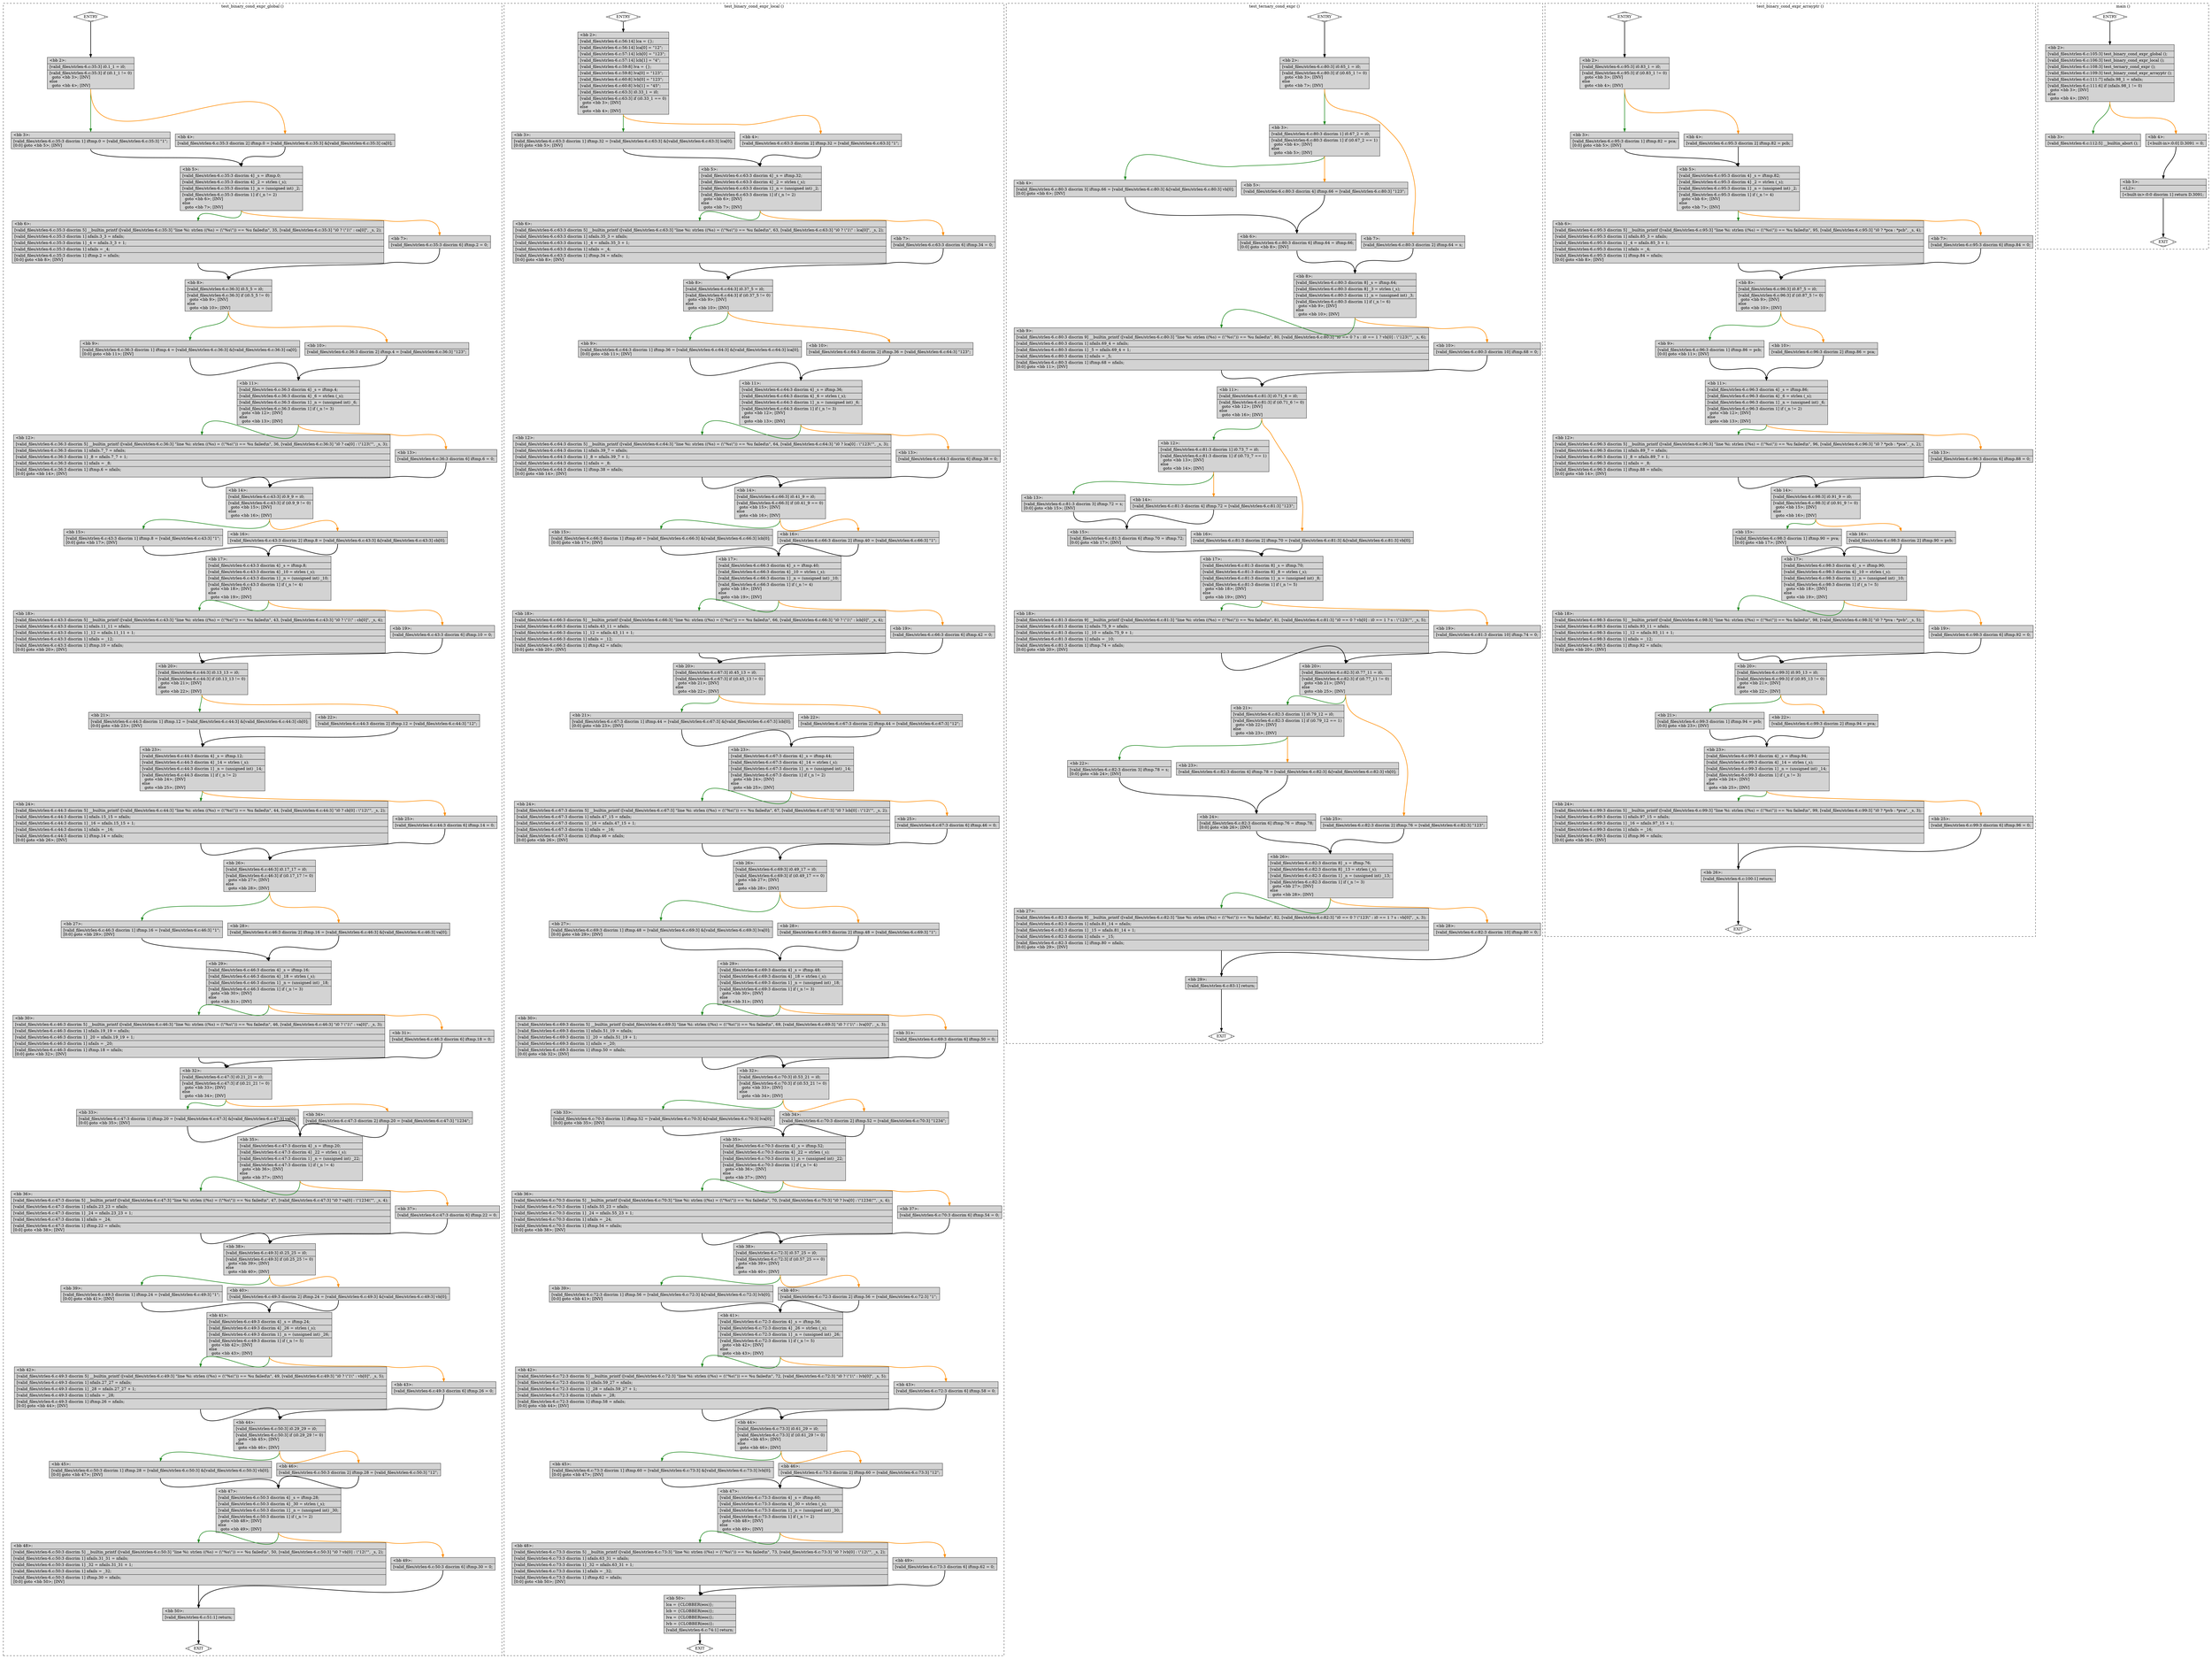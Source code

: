 digraph "a-strlen-6.c.015t.cfg" {
overlap=false;
subgraph "cluster_test_binary_cond_expr_global" {
	style="dashed";
	color="black";
	label="test_binary_cond_expr_global ()";
	fn_0_basic_block_0 [shape=Mdiamond,style=filled,fillcolor=white,label="ENTRY"];

	fn_0_basic_block_1 [shape=Mdiamond,style=filled,fillcolor=white,label="EXIT"];

	fn_0_basic_block_2 [shape=record,style=filled,fillcolor=lightgrey,label="{\<bb\ 2\>:\l\
|[valid_files/strlen-6.c:35:3]\ i0.1_1\ =\ i0;\l\
|[valid_files/strlen-6.c:35:3]\ if\ (i0.1_1\ !=\ 0)\l\
\ \ goto\ \<bb\ 3\>;\ [INV]\l\
else\l\
\ \ goto\ \<bb\ 4\>;\ [INV]\l\
}"];

	fn_0_basic_block_3 [shape=record,style=filled,fillcolor=lightgrey,label="{\<bb\ 3\>:\l\
|[valid_files/strlen-6.c:35:3\ discrim\ 1]\ iftmp.0\ =\ [valid_files/strlen-6.c:35:3]\ \"1\";\l\
[0:0]\ goto\ \<bb\ 5\>;\ [INV]\l\
}"];

	fn_0_basic_block_4 [shape=record,style=filled,fillcolor=lightgrey,label="{\<bb\ 4\>:\l\
|[valid_files/strlen-6.c:35:3\ discrim\ 2]\ iftmp.0\ =\ [valid_files/strlen-6.c:35:3]\ &[valid_files/strlen-6.c:35:3]\ ca[0];\l\
}"];

	fn_0_basic_block_5 [shape=record,style=filled,fillcolor=lightgrey,label="{\<bb\ 5\>:\l\
|[valid_files/strlen-6.c:35:3\ discrim\ 4]\ _s\ =\ iftmp.0;\l\
|[valid_files/strlen-6.c:35:3\ discrim\ 4]\ _2\ =\ strlen\ (_s);\l\
|[valid_files/strlen-6.c:35:3\ discrim\ 1]\ _n\ =\ (unsigned\ int)\ _2;\l\
|[valid_files/strlen-6.c:35:3\ discrim\ 1]\ if\ (_n\ !=\ 2)\l\
\ \ goto\ \<bb\ 6\>;\ [INV]\l\
else\l\
\ \ goto\ \<bb\ 7\>;\ [INV]\l\
}"];

	fn_0_basic_block_6 [shape=record,style=filled,fillcolor=lightgrey,label="{\<bb\ 6\>:\l\
|[valid_files/strlen-6.c:35:3\ discrim\ 5]\ __builtin_printf\ ([valid_files/strlen-6.c:35:3]\ \"line\ %i:\ strlen\ ((%s)\ =\ (\\\"%s\\\"))\ ==\ %u\ failed\\n\",\ 35,\ [valid_files/strlen-6.c:35:3]\ \"i0\ ?\ \\\"1\\\"\ :\ ca[0]\",\ _s,\ 2);\l\
|[valid_files/strlen-6.c:35:3\ discrim\ 1]\ nfails.3_3\ =\ nfails;\l\
|[valid_files/strlen-6.c:35:3\ discrim\ 1]\ _4\ =\ nfails.3_3\ +\ 1;\l\
|[valid_files/strlen-6.c:35:3\ discrim\ 1]\ nfails\ =\ _4;\l\
|[valid_files/strlen-6.c:35:3\ discrim\ 1]\ iftmp.2\ =\ nfails;\l\
[0:0]\ goto\ \<bb\ 8\>;\ [INV]\l\
}"];

	fn_0_basic_block_7 [shape=record,style=filled,fillcolor=lightgrey,label="{\<bb\ 7\>:\l\
|[valid_files/strlen-6.c:35:3\ discrim\ 6]\ iftmp.2\ =\ 0;\l\
}"];

	fn_0_basic_block_8 [shape=record,style=filled,fillcolor=lightgrey,label="{\<bb\ 8\>:\l\
|[valid_files/strlen-6.c:36:3]\ i0.5_5\ =\ i0;\l\
|[valid_files/strlen-6.c:36:3]\ if\ (i0.5_5\ !=\ 0)\l\
\ \ goto\ \<bb\ 9\>;\ [INV]\l\
else\l\
\ \ goto\ \<bb\ 10\>;\ [INV]\l\
}"];

	fn_0_basic_block_9 [shape=record,style=filled,fillcolor=lightgrey,label="{\<bb\ 9\>:\l\
|[valid_files/strlen-6.c:36:3\ discrim\ 1]\ iftmp.4\ =\ [valid_files/strlen-6.c:36:3]\ &[valid_files/strlen-6.c:36:3]\ ca[0];\l\
[0:0]\ goto\ \<bb\ 11\>;\ [INV]\l\
}"];

	fn_0_basic_block_10 [shape=record,style=filled,fillcolor=lightgrey,label="{\<bb\ 10\>:\l\
|[valid_files/strlen-6.c:36:3\ discrim\ 2]\ iftmp.4\ =\ [valid_files/strlen-6.c:36:3]\ \"123\";\l\
}"];

	fn_0_basic_block_11 [shape=record,style=filled,fillcolor=lightgrey,label="{\<bb\ 11\>:\l\
|[valid_files/strlen-6.c:36:3\ discrim\ 4]\ _s\ =\ iftmp.4;\l\
|[valid_files/strlen-6.c:36:3\ discrim\ 4]\ _6\ =\ strlen\ (_s);\l\
|[valid_files/strlen-6.c:36:3\ discrim\ 1]\ _n\ =\ (unsigned\ int)\ _6;\l\
|[valid_files/strlen-6.c:36:3\ discrim\ 1]\ if\ (_n\ !=\ 3)\l\
\ \ goto\ \<bb\ 12\>;\ [INV]\l\
else\l\
\ \ goto\ \<bb\ 13\>;\ [INV]\l\
}"];

	fn_0_basic_block_12 [shape=record,style=filled,fillcolor=lightgrey,label="{\<bb\ 12\>:\l\
|[valid_files/strlen-6.c:36:3\ discrim\ 5]\ __builtin_printf\ ([valid_files/strlen-6.c:36:3]\ \"line\ %i:\ strlen\ ((%s)\ =\ (\\\"%s\\\"))\ ==\ %u\ failed\\n\",\ 36,\ [valid_files/strlen-6.c:36:3]\ \"i0\ ?\ ca[0]\ :\ \\\"123\\\"\",\ _s,\ 3);\l\
|[valid_files/strlen-6.c:36:3\ discrim\ 1]\ nfails.7_7\ =\ nfails;\l\
|[valid_files/strlen-6.c:36:3\ discrim\ 1]\ _8\ =\ nfails.7_7\ +\ 1;\l\
|[valid_files/strlen-6.c:36:3\ discrim\ 1]\ nfails\ =\ _8;\l\
|[valid_files/strlen-6.c:36:3\ discrim\ 1]\ iftmp.6\ =\ nfails;\l\
[0:0]\ goto\ \<bb\ 14\>;\ [INV]\l\
}"];

	fn_0_basic_block_13 [shape=record,style=filled,fillcolor=lightgrey,label="{\<bb\ 13\>:\l\
|[valid_files/strlen-6.c:36:3\ discrim\ 6]\ iftmp.6\ =\ 0;\l\
}"];

	fn_0_basic_block_14 [shape=record,style=filled,fillcolor=lightgrey,label="{\<bb\ 14\>:\l\
|[valid_files/strlen-6.c:43:3]\ i0.9_9\ =\ i0;\l\
|[valid_files/strlen-6.c:43:3]\ if\ (i0.9_9\ !=\ 0)\l\
\ \ goto\ \<bb\ 15\>;\ [INV]\l\
else\l\
\ \ goto\ \<bb\ 16\>;\ [INV]\l\
}"];

	fn_0_basic_block_15 [shape=record,style=filled,fillcolor=lightgrey,label="{\<bb\ 15\>:\l\
|[valid_files/strlen-6.c:43:3\ discrim\ 1]\ iftmp.8\ =\ [valid_files/strlen-6.c:43:3]\ \"1\";\l\
[0:0]\ goto\ \<bb\ 17\>;\ [INV]\l\
}"];

	fn_0_basic_block_16 [shape=record,style=filled,fillcolor=lightgrey,label="{\<bb\ 16\>:\l\
|[valid_files/strlen-6.c:43:3\ discrim\ 2]\ iftmp.8\ =\ [valid_files/strlen-6.c:43:3]\ &[valid_files/strlen-6.c:43:3]\ cb[0];\l\
}"];

	fn_0_basic_block_17 [shape=record,style=filled,fillcolor=lightgrey,label="{\<bb\ 17\>:\l\
|[valid_files/strlen-6.c:43:3\ discrim\ 4]\ _s\ =\ iftmp.8;\l\
|[valid_files/strlen-6.c:43:3\ discrim\ 4]\ _10\ =\ strlen\ (_s);\l\
|[valid_files/strlen-6.c:43:3\ discrim\ 1]\ _n\ =\ (unsigned\ int)\ _10;\l\
|[valid_files/strlen-6.c:43:3\ discrim\ 1]\ if\ (_n\ !=\ 4)\l\
\ \ goto\ \<bb\ 18\>;\ [INV]\l\
else\l\
\ \ goto\ \<bb\ 19\>;\ [INV]\l\
}"];

	fn_0_basic_block_18 [shape=record,style=filled,fillcolor=lightgrey,label="{\<bb\ 18\>:\l\
|[valid_files/strlen-6.c:43:3\ discrim\ 5]\ __builtin_printf\ ([valid_files/strlen-6.c:43:3]\ \"line\ %i:\ strlen\ ((%s)\ =\ (\\\"%s\\\"))\ ==\ %u\ failed\\n\",\ 43,\ [valid_files/strlen-6.c:43:3]\ \"i0\ ?\ \\\"1\\\"\ :\ cb[0]\",\ _s,\ 4);\l\
|[valid_files/strlen-6.c:43:3\ discrim\ 1]\ nfails.11_11\ =\ nfails;\l\
|[valid_files/strlen-6.c:43:3\ discrim\ 1]\ _12\ =\ nfails.11_11\ +\ 1;\l\
|[valid_files/strlen-6.c:43:3\ discrim\ 1]\ nfails\ =\ _12;\l\
|[valid_files/strlen-6.c:43:3\ discrim\ 1]\ iftmp.10\ =\ nfails;\l\
[0:0]\ goto\ \<bb\ 20\>;\ [INV]\l\
}"];

	fn_0_basic_block_19 [shape=record,style=filled,fillcolor=lightgrey,label="{\<bb\ 19\>:\l\
|[valid_files/strlen-6.c:43:3\ discrim\ 6]\ iftmp.10\ =\ 0;\l\
}"];

	fn_0_basic_block_20 [shape=record,style=filled,fillcolor=lightgrey,label="{\<bb\ 20\>:\l\
|[valid_files/strlen-6.c:44:3]\ i0.13_13\ =\ i0;\l\
|[valid_files/strlen-6.c:44:3]\ if\ (i0.13_13\ !=\ 0)\l\
\ \ goto\ \<bb\ 21\>;\ [INV]\l\
else\l\
\ \ goto\ \<bb\ 22\>;\ [INV]\l\
}"];

	fn_0_basic_block_21 [shape=record,style=filled,fillcolor=lightgrey,label="{\<bb\ 21\>:\l\
|[valid_files/strlen-6.c:44:3\ discrim\ 1]\ iftmp.12\ =\ [valid_files/strlen-6.c:44:3]\ &[valid_files/strlen-6.c:44:3]\ cb[0];\l\
[0:0]\ goto\ \<bb\ 23\>;\ [INV]\l\
}"];

	fn_0_basic_block_22 [shape=record,style=filled,fillcolor=lightgrey,label="{\<bb\ 22\>:\l\
|[valid_files/strlen-6.c:44:3\ discrim\ 2]\ iftmp.12\ =\ [valid_files/strlen-6.c:44:3]\ \"12\";\l\
}"];

	fn_0_basic_block_23 [shape=record,style=filled,fillcolor=lightgrey,label="{\<bb\ 23\>:\l\
|[valid_files/strlen-6.c:44:3\ discrim\ 4]\ _s\ =\ iftmp.12;\l\
|[valid_files/strlen-6.c:44:3\ discrim\ 4]\ _14\ =\ strlen\ (_s);\l\
|[valid_files/strlen-6.c:44:3\ discrim\ 1]\ _n\ =\ (unsigned\ int)\ _14;\l\
|[valid_files/strlen-6.c:44:3\ discrim\ 1]\ if\ (_n\ !=\ 2)\l\
\ \ goto\ \<bb\ 24\>;\ [INV]\l\
else\l\
\ \ goto\ \<bb\ 25\>;\ [INV]\l\
}"];

	fn_0_basic_block_24 [shape=record,style=filled,fillcolor=lightgrey,label="{\<bb\ 24\>:\l\
|[valid_files/strlen-6.c:44:3\ discrim\ 5]\ __builtin_printf\ ([valid_files/strlen-6.c:44:3]\ \"line\ %i:\ strlen\ ((%s)\ =\ (\\\"%s\\\"))\ ==\ %u\ failed\\n\",\ 44,\ [valid_files/strlen-6.c:44:3]\ \"i0\ ?\ cb[0]\ :\ \\\"12\\\"\",\ _s,\ 2);\l\
|[valid_files/strlen-6.c:44:3\ discrim\ 1]\ nfails.15_15\ =\ nfails;\l\
|[valid_files/strlen-6.c:44:3\ discrim\ 1]\ _16\ =\ nfails.15_15\ +\ 1;\l\
|[valid_files/strlen-6.c:44:3\ discrim\ 1]\ nfails\ =\ _16;\l\
|[valid_files/strlen-6.c:44:3\ discrim\ 1]\ iftmp.14\ =\ nfails;\l\
[0:0]\ goto\ \<bb\ 26\>;\ [INV]\l\
}"];

	fn_0_basic_block_25 [shape=record,style=filled,fillcolor=lightgrey,label="{\<bb\ 25\>:\l\
|[valid_files/strlen-6.c:44:3\ discrim\ 6]\ iftmp.14\ =\ 0;\l\
}"];

	fn_0_basic_block_26 [shape=record,style=filled,fillcolor=lightgrey,label="{\<bb\ 26\>:\l\
|[valid_files/strlen-6.c:46:3]\ i0.17_17\ =\ i0;\l\
|[valid_files/strlen-6.c:46:3]\ if\ (i0.17_17\ !=\ 0)\l\
\ \ goto\ \<bb\ 27\>;\ [INV]\l\
else\l\
\ \ goto\ \<bb\ 28\>;\ [INV]\l\
}"];

	fn_0_basic_block_27 [shape=record,style=filled,fillcolor=lightgrey,label="{\<bb\ 27\>:\l\
|[valid_files/strlen-6.c:46:3\ discrim\ 1]\ iftmp.16\ =\ [valid_files/strlen-6.c:46:3]\ \"1\";\l\
[0:0]\ goto\ \<bb\ 29\>;\ [INV]\l\
}"];

	fn_0_basic_block_28 [shape=record,style=filled,fillcolor=lightgrey,label="{\<bb\ 28\>:\l\
|[valid_files/strlen-6.c:46:3\ discrim\ 2]\ iftmp.16\ =\ [valid_files/strlen-6.c:46:3]\ &[valid_files/strlen-6.c:46:3]\ va[0];\l\
}"];

	fn_0_basic_block_29 [shape=record,style=filled,fillcolor=lightgrey,label="{\<bb\ 29\>:\l\
|[valid_files/strlen-6.c:46:3\ discrim\ 4]\ _s\ =\ iftmp.16;\l\
|[valid_files/strlen-6.c:46:3\ discrim\ 4]\ _18\ =\ strlen\ (_s);\l\
|[valid_files/strlen-6.c:46:3\ discrim\ 1]\ _n\ =\ (unsigned\ int)\ _18;\l\
|[valid_files/strlen-6.c:46:3\ discrim\ 1]\ if\ (_n\ !=\ 3)\l\
\ \ goto\ \<bb\ 30\>;\ [INV]\l\
else\l\
\ \ goto\ \<bb\ 31\>;\ [INV]\l\
}"];

	fn_0_basic_block_30 [shape=record,style=filled,fillcolor=lightgrey,label="{\<bb\ 30\>:\l\
|[valid_files/strlen-6.c:46:3\ discrim\ 5]\ __builtin_printf\ ([valid_files/strlen-6.c:46:3]\ \"line\ %i:\ strlen\ ((%s)\ =\ (\\\"%s\\\"))\ ==\ %u\ failed\\n\",\ 46,\ [valid_files/strlen-6.c:46:3]\ \"i0\ ?\ \\\"1\\\"\ :\ va[0]\",\ _s,\ 3);\l\
|[valid_files/strlen-6.c:46:3\ discrim\ 1]\ nfails.19_19\ =\ nfails;\l\
|[valid_files/strlen-6.c:46:3\ discrim\ 1]\ _20\ =\ nfails.19_19\ +\ 1;\l\
|[valid_files/strlen-6.c:46:3\ discrim\ 1]\ nfails\ =\ _20;\l\
|[valid_files/strlen-6.c:46:3\ discrim\ 1]\ iftmp.18\ =\ nfails;\l\
[0:0]\ goto\ \<bb\ 32\>;\ [INV]\l\
}"];

	fn_0_basic_block_31 [shape=record,style=filled,fillcolor=lightgrey,label="{\<bb\ 31\>:\l\
|[valid_files/strlen-6.c:46:3\ discrim\ 6]\ iftmp.18\ =\ 0;\l\
}"];

	fn_0_basic_block_32 [shape=record,style=filled,fillcolor=lightgrey,label="{\<bb\ 32\>:\l\
|[valid_files/strlen-6.c:47:3]\ i0.21_21\ =\ i0;\l\
|[valid_files/strlen-6.c:47:3]\ if\ (i0.21_21\ !=\ 0)\l\
\ \ goto\ \<bb\ 33\>;\ [INV]\l\
else\l\
\ \ goto\ \<bb\ 34\>;\ [INV]\l\
}"];

	fn_0_basic_block_33 [shape=record,style=filled,fillcolor=lightgrey,label="{\<bb\ 33\>:\l\
|[valid_files/strlen-6.c:47:3\ discrim\ 1]\ iftmp.20\ =\ [valid_files/strlen-6.c:47:3]\ &[valid_files/strlen-6.c:47:3]\ va[0];\l\
[0:0]\ goto\ \<bb\ 35\>;\ [INV]\l\
}"];

	fn_0_basic_block_34 [shape=record,style=filled,fillcolor=lightgrey,label="{\<bb\ 34\>:\l\
|[valid_files/strlen-6.c:47:3\ discrim\ 2]\ iftmp.20\ =\ [valid_files/strlen-6.c:47:3]\ \"1234\";\l\
}"];

	fn_0_basic_block_35 [shape=record,style=filled,fillcolor=lightgrey,label="{\<bb\ 35\>:\l\
|[valid_files/strlen-6.c:47:3\ discrim\ 4]\ _s\ =\ iftmp.20;\l\
|[valid_files/strlen-6.c:47:3\ discrim\ 4]\ _22\ =\ strlen\ (_s);\l\
|[valid_files/strlen-6.c:47:3\ discrim\ 1]\ _n\ =\ (unsigned\ int)\ _22;\l\
|[valid_files/strlen-6.c:47:3\ discrim\ 1]\ if\ (_n\ !=\ 4)\l\
\ \ goto\ \<bb\ 36\>;\ [INV]\l\
else\l\
\ \ goto\ \<bb\ 37\>;\ [INV]\l\
}"];

	fn_0_basic_block_36 [shape=record,style=filled,fillcolor=lightgrey,label="{\<bb\ 36\>:\l\
|[valid_files/strlen-6.c:47:3\ discrim\ 5]\ __builtin_printf\ ([valid_files/strlen-6.c:47:3]\ \"line\ %i:\ strlen\ ((%s)\ =\ (\\\"%s\\\"))\ ==\ %u\ failed\\n\",\ 47,\ [valid_files/strlen-6.c:47:3]\ \"i0\ ?\ va[0]\ :\ \\\"1234\\\"\",\ _s,\ 4);\l\
|[valid_files/strlen-6.c:47:3\ discrim\ 1]\ nfails.23_23\ =\ nfails;\l\
|[valid_files/strlen-6.c:47:3\ discrim\ 1]\ _24\ =\ nfails.23_23\ +\ 1;\l\
|[valid_files/strlen-6.c:47:3\ discrim\ 1]\ nfails\ =\ _24;\l\
|[valid_files/strlen-6.c:47:3\ discrim\ 1]\ iftmp.22\ =\ nfails;\l\
[0:0]\ goto\ \<bb\ 38\>;\ [INV]\l\
}"];

	fn_0_basic_block_37 [shape=record,style=filled,fillcolor=lightgrey,label="{\<bb\ 37\>:\l\
|[valid_files/strlen-6.c:47:3\ discrim\ 6]\ iftmp.22\ =\ 0;\l\
}"];

	fn_0_basic_block_38 [shape=record,style=filled,fillcolor=lightgrey,label="{\<bb\ 38\>:\l\
|[valid_files/strlen-6.c:49:3]\ i0.25_25\ =\ i0;\l\
|[valid_files/strlen-6.c:49:3]\ if\ (i0.25_25\ !=\ 0)\l\
\ \ goto\ \<bb\ 39\>;\ [INV]\l\
else\l\
\ \ goto\ \<bb\ 40\>;\ [INV]\l\
}"];

	fn_0_basic_block_39 [shape=record,style=filled,fillcolor=lightgrey,label="{\<bb\ 39\>:\l\
|[valid_files/strlen-6.c:49:3\ discrim\ 1]\ iftmp.24\ =\ [valid_files/strlen-6.c:49:3]\ \"1\";\l\
[0:0]\ goto\ \<bb\ 41\>;\ [INV]\l\
}"];

	fn_0_basic_block_40 [shape=record,style=filled,fillcolor=lightgrey,label="{\<bb\ 40\>:\l\
|[valid_files/strlen-6.c:49:3\ discrim\ 2]\ iftmp.24\ =\ [valid_files/strlen-6.c:49:3]\ &[valid_files/strlen-6.c:49:3]\ vb[0];\l\
}"];

	fn_0_basic_block_41 [shape=record,style=filled,fillcolor=lightgrey,label="{\<bb\ 41\>:\l\
|[valid_files/strlen-6.c:49:3\ discrim\ 4]\ _s\ =\ iftmp.24;\l\
|[valid_files/strlen-6.c:49:3\ discrim\ 4]\ _26\ =\ strlen\ (_s);\l\
|[valid_files/strlen-6.c:49:3\ discrim\ 1]\ _n\ =\ (unsigned\ int)\ _26;\l\
|[valid_files/strlen-6.c:49:3\ discrim\ 1]\ if\ (_n\ !=\ 5)\l\
\ \ goto\ \<bb\ 42\>;\ [INV]\l\
else\l\
\ \ goto\ \<bb\ 43\>;\ [INV]\l\
}"];

	fn_0_basic_block_42 [shape=record,style=filled,fillcolor=lightgrey,label="{\<bb\ 42\>:\l\
|[valid_files/strlen-6.c:49:3\ discrim\ 5]\ __builtin_printf\ ([valid_files/strlen-6.c:49:3]\ \"line\ %i:\ strlen\ ((%s)\ =\ (\\\"%s\\\"))\ ==\ %u\ failed\\n\",\ 49,\ [valid_files/strlen-6.c:49:3]\ \"i0\ ?\ \\\"1\\\"\ :\ vb[0]\",\ _s,\ 5);\l\
|[valid_files/strlen-6.c:49:3\ discrim\ 1]\ nfails.27_27\ =\ nfails;\l\
|[valid_files/strlen-6.c:49:3\ discrim\ 1]\ _28\ =\ nfails.27_27\ +\ 1;\l\
|[valid_files/strlen-6.c:49:3\ discrim\ 1]\ nfails\ =\ _28;\l\
|[valid_files/strlen-6.c:49:3\ discrim\ 1]\ iftmp.26\ =\ nfails;\l\
[0:0]\ goto\ \<bb\ 44\>;\ [INV]\l\
}"];

	fn_0_basic_block_43 [shape=record,style=filled,fillcolor=lightgrey,label="{\<bb\ 43\>:\l\
|[valid_files/strlen-6.c:49:3\ discrim\ 6]\ iftmp.26\ =\ 0;\l\
}"];

	fn_0_basic_block_44 [shape=record,style=filled,fillcolor=lightgrey,label="{\<bb\ 44\>:\l\
|[valid_files/strlen-6.c:50:3]\ i0.29_29\ =\ i0;\l\
|[valid_files/strlen-6.c:50:3]\ if\ (i0.29_29\ !=\ 0)\l\
\ \ goto\ \<bb\ 45\>;\ [INV]\l\
else\l\
\ \ goto\ \<bb\ 46\>;\ [INV]\l\
}"];

	fn_0_basic_block_45 [shape=record,style=filled,fillcolor=lightgrey,label="{\<bb\ 45\>:\l\
|[valid_files/strlen-6.c:50:3\ discrim\ 1]\ iftmp.28\ =\ [valid_files/strlen-6.c:50:3]\ &[valid_files/strlen-6.c:50:3]\ vb[0];\l\
[0:0]\ goto\ \<bb\ 47\>;\ [INV]\l\
}"];

	fn_0_basic_block_46 [shape=record,style=filled,fillcolor=lightgrey,label="{\<bb\ 46\>:\l\
|[valid_files/strlen-6.c:50:3\ discrim\ 2]\ iftmp.28\ =\ [valid_files/strlen-6.c:50:3]\ \"12\";\l\
}"];

	fn_0_basic_block_47 [shape=record,style=filled,fillcolor=lightgrey,label="{\<bb\ 47\>:\l\
|[valid_files/strlen-6.c:50:3\ discrim\ 4]\ _s\ =\ iftmp.28;\l\
|[valid_files/strlen-6.c:50:3\ discrim\ 4]\ _30\ =\ strlen\ (_s);\l\
|[valid_files/strlen-6.c:50:3\ discrim\ 1]\ _n\ =\ (unsigned\ int)\ _30;\l\
|[valid_files/strlen-6.c:50:3\ discrim\ 1]\ if\ (_n\ !=\ 2)\l\
\ \ goto\ \<bb\ 48\>;\ [INV]\l\
else\l\
\ \ goto\ \<bb\ 49\>;\ [INV]\l\
}"];

	fn_0_basic_block_48 [shape=record,style=filled,fillcolor=lightgrey,label="{\<bb\ 48\>:\l\
|[valid_files/strlen-6.c:50:3\ discrim\ 5]\ __builtin_printf\ ([valid_files/strlen-6.c:50:3]\ \"line\ %i:\ strlen\ ((%s)\ =\ (\\\"%s\\\"))\ ==\ %u\ failed\\n\",\ 50,\ [valid_files/strlen-6.c:50:3]\ \"i0\ ?\ vb[0]\ :\ \\\"12\\\"\",\ _s,\ 2);\l\
|[valid_files/strlen-6.c:50:3\ discrim\ 1]\ nfails.31_31\ =\ nfails;\l\
|[valid_files/strlen-6.c:50:3\ discrim\ 1]\ _32\ =\ nfails.31_31\ +\ 1;\l\
|[valid_files/strlen-6.c:50:3\ discrim\ 1]\ nfails\ =\ _32;\l\
|[valid_files/strlen-6.c:50:3\ discrim\ 1]\ iftmp.30\ =\ nfails;\l\
[0:0]\ goto\ \<bb\ 50\>;\ [INV]\l\
}"];

	fn_0_basic_block_49 [shape=record,style=filled,fillcolor=lightgrey,label="{\<bb\ 49\>:\l\
|[valid_files/strlen-6.c:50:3\ discrim\ 6]\ iftmp.30\ =\ 0;\l\
}"];

	fn_0_basic_block_50 [shape=record,style=filled,fillcolor=lightgrey,label="{\<bb\ 50\>:\l\
|[valid_files/strlen-6.c:51:1]\ return;\l\
}"];

	fn_0_basic_block_0:s -> fn_0_basic_block_2:n [style="solid,bold",color=black,weight=100,constraint=true];
	fn_0_basic_block_2:s -> fn_0_basic_block_3:n [style="solid,bold",color=forestgreen,weight=10,constraint=true];
	fn_0_basic_block_2:s -> fn_0_basic_block_4:n [style="solid,bold",color=darkorange,weight=10,constraint=true];
	fn_0_basic_block_3:s -> fn_0_basic_block_5:n [style="solid,bold",color=black,weight=100,constraint=true];
	fn_0_basic_block_4:s -> fn_0_basic_block_5:n [style="solid,bold",color=black,weight=100,constraint=true];
	fn_0_basic_block_5:s -> fn_0_basic_block_6:n [style="solid,bold",color=forestgreen,weight=10,constraint=true];
	fn_0_basic_block_5:s -> fn_0_basic_block_7:n [style="solid,bold",color=darkorange,weight=10,constraint=true];
	fn_0_basic_block_6:s -> fn_0_basic_block_8:n [style="solid,bold",color=black,weight=100,constraint=true];
	fn_0_basic_block_7:s -> fn_0_basic_block_8:n [style="solid,bold",color=black,weight=100,constraint=true];
	fn_0_basic_block_8:s -> fn_0_basic_block_9:n [style="solid,bold",color=forestgreen,weight=10,constraint=true];
	fn_0_basic_block_8:s -> fn_0_basic_block_10:n [style="solid,bold",color=darkorange,weight=10,constraint=true];
	fn_0_basic_block_9:s -> fn_0_basic_block_11:n [style="solid,bold",color=black,weight=100,constraint=true];
	fn_0_basic_block_10:s -> fn_0_basic_block_11:n [style="solid,bold",color=black,weight=100,constraint=true];
	fn_0_basic_block_11:s -> fn_0_basic_block_12:n [style="solid,bold",color=forestgreen,weight=10,constraint=true];
	fn_0_basic_block_11:s -> fn_0_basic_block_13:n [style="solid,bold",color=darkorange,weight=10,constraint=true];
	fn_0_basic_block_12:s -> fn_0_basic_block_14:n [style="solid,bold",color=black,weight=100,constraint=true];
	fn_0_basic_block_13:s -> fn_0_basic_block_14:n [style="solid,bold",color=black,weight=100,constraint=true];
	fn_0_basic_block_14:s -> fn_0_basic_block_15:n [style="solid,bold",color=forestgreen,weight=10,constraint=true];
	fn_0_basic_block_14:s -> fn_0_basic_block_16:n [style="solid,bold",color=darkorange,weight=10,constraint=true];
	fn_0_basic_block_15:s -> fn_0_basic_block_17:n [style="solid,bold",color=black,weight=100,constraint=true];
	fn_0_basic_block_16:s -> fn_0_basic_block_17:n [style="solid,bold",color=black,weight=100,constraint=true];
	fn_0_basic_block_17:s -> fn_0_basic_block_18:n [style="solid,bold",color=forestgreen,weight=10,constraint=true];
	fn_0_basic_block_17:s -> fn_0_basic_block_19:n [style="solid,bold",color=darkorange,weight=10,constraint=true];
	fn_0_basic_block_18:s -> fn_0_basic_block_20:n [style="solid,bold",color=black,weight=100,constraint=true];
	fn_0_basic_block_19:s -> fn_0_basic_block_20:n [style="solid,bold",color=black,weight=100,constraint=true];
	fn_0_basic_block_20:s -> fn_0_basic_block_21:n [style="solid,bold",color=forestgreen,weight=10,constraint=true];
	fn_0_basic_block_20:s -> fn_0_basic_block_22:n [style="solid,bold",color=darkorange,weight=10,constraint=true];
	fn_0_basic_block_21:s -> fn_0_basic_block_23:n [style="solid,bold",color=black,weight=100,constraint=true];
	fn_0_basic_block_22:s -> fn_0_basic_block_23:n [style="solid,bold",color=black,weight=100,constraint=true];
	fn_0_basic_block_23:s -> fn_0_basic_block_24:n [style="solid,bold",color=forestgreen,weight=10,constraint=true];
	fn_0_basic_block_23:s -> fn_0_basic_block_25:n [style="solid,bold",color=darkorange,weight=10,constraint=true];
	fn_0_basic_block_24:s -> fn_0_basic_block_26:n [style="solid,bold",color=black,weight=100,constraint=true];
	fn_0_basic_block_25:s -> fn_0_basic_block_26:n [style="solid,bold",color=black,weight=100,constraint=true];
	fn_0_basic_block_26:s -> fn_0_basic_block_27:n [style="solid,bold",color=forestgreen,weight=10,constraint=true];
	fn_0_basic_block_26:s -> fn_0_basic_block_28:n [style="solid,bold",color=darkorange,weight=10,constraint=true];
	fn_0_basic_block_27:s -> fn_0_basic_block_29:n [style="solid,bold",color=black,weight=100,constraint=true];
	fn_0_basic_block_28:s -> fn_0_basic_block_29:n [style="solid,bold",color=black,weight=100,constraint=true];
	fn_0_basic_block_29:s -> fn_0_basic_block_30:n [style="solid,bold",color=forestgreen,weight=10,constraint=true];
	fn_0_basic_block_29:s -> fn_0_basic_block_31:n [style="solid,bold",color=darkorange,weight=10,constraint=true];
	fn_0_basic_block_30:s -> fn_0_basic_block_32:n [style="solid,bold",color=black,weight=100,constraint=true];
	fn_0_basic_block_31:s -> fn_0_basic_block_32:n [style="solid,bold",color=black,weight=100,constraint=true];
	fn_0_basic_block_32:s -> fn_0_basic_block_33:n [style="solid,bold",color=forestgreen,weight=10,constraint=true];
	fn_0_basic_block_32:s -> fn_0_basic_block_34:n [style="solid,bold",color=darkorange,weight=10,constraint=true];
	fn_0_basic_block_33:s -> fn_0_basic_block_35:n [style="solid,bold",color=black,weight=100,constraint=true];
	fn_0_basic_block_34:s -> fn_0_basic_block_35:n [style="solid,bold",color=black,weight=100,constraint=true];
	fn_0_basic_block_35:s -> fn_0_basic_block_36:n [style="solid,bold",color=forestgreen,weight=10,constraint=true];
	fn_0_basic_block_35:s -> fn_0_basic_block_37:n [style="solid,bold",color=darkorange,weight=10,constraint=true];
	fn_0_basic_block_36:s -> fn_0_basic_block_38:n [style="solid,bold",color=black,weight=100,constraint=true];
	fn_0_basic_block_37:s -> fn_0_basic_block_38:n [style="solid,bold",color=black,weight=100,constraint=true];
	fn_0_basic_block_38:s -> fn_0_basic_block_39:n [style="solid,bold",color=forestgreen,weight=10,constraint=true];
	fn_0_basic_block_38:s -> fn_0_basic_block_40:n [style="solid,bold",color=darkorange,weight=10,constraint=true];
	fn_0_basic_block_39:s -> fn_0_basic_block_41:n [style="solid,bold",color=black,weight=100,constraint=true];
	fn_0_basic_block_40:s -> fn_0_basic_block_41:n [style="solid,bold",color=black,weight=100,constraint=true];
	fn_0_basic_block_41:s -> fn_0_basic_block_42:n [style="solid,bold",color=forestgreen,weight=10,constraint=true];
	fn_0_basic_block_41:s -> fn_0_basic_block_43:n [style="solid,bold",color=darkorange,weight=10,constraint=true];
	fn_0_basic_block_42:s -> fn_0_basic_block_44:n [style="solid,bold",color=black,weight=100,constraint=true];
	fn_0_basic_block_43:s -> fn_0_basic_block_44:n [style="solid,bold",color=black,weight=100,constraint=true];
	fn_0_basic_block_44:s -> fn_0_basic_block_45:n [style="solid,bold",color=forestgreen,weight=10,constraint=true];
	fn_0_basic_block_44:s -> fn_0_basic_block_46:n [style="solid,bold",color=darkorange,weight=10,constraint=true];
	fn_0_basic_block_45:s -> fn_0_basic_block_47:n [style="solid,bold",color=black,weight=100,constraint=true];
	fn_0_basic_block_46:s -> fn_0_basic_block_47:n [style="solid,bold",color=black,weight=100,constraint=true];
	fn_0_basic_block_47:s -> fn_0_basic_block_48:n [style="solid,bold",color=forestgreen,weight=10,constraint=true];
	fn_0_basic_block_47:s -> fn_0_basic_block_49:n [style="solid,bold",color=darkorange,weight=10,constraint=true];
	fn_0_basic_block_48:s -> fn_0_basic_block_50:n [style="solid,bold",color=black,weight=100,constraint=true];
	fn_0_basic_block_49:s -> fn_0_basic_block_50:n [style="solid,bold",color=black,weight=100,constraint=true];
	fn_0_basic_block_50:s -> fn_0_basic_block_1:n [style="solid,bold",color=black,weight=10,constraint=true];
	fn_0_basic_block_0:s -> fn_0_basic_block_1:n [style="invis",constraint=true];
}
subgraph "cluster_test_binary_cond_expr_local" {
	style="dashed";
	color="black";
	label="test_binary_cond_expr_local ()";
	fn_1_basic_block_0 [shape=Mdiamond,style=filled,fillcolor=white,label="ENTRY"];

	fn_1_basic_block_1 [shape=Mdiamond,style=filled,fillcolor=white,label="EXIT"];

	fn_1_basic_block_2 [shape=record,style=filled,fillcolor=lightgrey,label="{\<bb\ 2\>:\l\
|[valid_files/strlen-6.c:56:14]\ lca\ =\ \{\};\l\
|[valid_files/strlen-6.c:56:14]\ lca[0]\ =\ \"12\";\l\
|[valid_files/strlen-6.c:57:14]\ lcb[0]\ =\ \"123\";\l\
|[valid_files/strlen-6.c:57:14]\ lcb[1]\ =\ \"4\";\l\
|[valid_files/strlen-6.c:59:8]\ lva\ =\ \{\};\l\
|[valid_files/strlen-6.c:59:8]\ lva[0]\ =\ \"123\";\l\
|[valid_files/strlen-6.c:60:8]\ lvb[0]\ =\ \"123\";\l\
|[valid_files/strlen-6.c:60:8]\ lvb[1]\ =\ \"45\";\l\
|[valid_files/strlen-6.c:63:3]\ i0.33_1\ =\ i0;\l\
|[valid_files/strlen-6.c:63:3]\ if\ (i0.33_1\ ==\ 0)\l\
\ \ goto\ \<bb\ 3\>;\ [INV]\l\
else\l\
\ \ goto\ \<bb\ 4\>;\ [INV]\l\
}"];

	fn_1_basic_block_3 [shape=record,style=filled,fillcolor=lightgrey,label="{\<bb\ 3\>:\l\
|[valid_files/strlen-6.c:63:3\ discrim\ 1]\ iftmp.32\ =\ [valid_files/strlen-6.c:63:3]\ &[valid_files/strlen-6.c:63:3]\ lca[0];\l\
[0:0]\ goto\ \<bb\ 5\>;\ [INV]\l\
}"];

	fn_1_basic_block_4 [shape=record,style=filled,fillcolor=lightgrey,label="{\<bb\ 4\>:\l\
|[valid_files/strlen-6.c:63:3\ discrim\ 2]\ iftmp.32\ =\ [valid_files/strlen-6.c:63:3]\ \"1\";\l\
}"];

	fn_1_basic_block_5 [shape=record,style=filled,fillcolor=lightgrey,label="{\<bb\ 5\>:\l\
|[valid_files/strlen-6.c:63:3\ discrim\ 4]\ _s\ =\ iftmp.32;\l\
|[valid_files/strlen-6.c:63:3\ discrim\ 4]\ _2\ =\ strlen\ (_s);\l\
|[valid_files/strlen-6.c:63:3\ discrim\ 1]\ _n\ =\ (unsigned\ int)\ _2;\l\
|[valid_files/strlen-6.c:63:3\ discrim\ 1]\ if\ (_n\ !=\ 2)\l\
\ \ goto\ \<bb\ 6\>;\ [INV]\l\
else\l\
\ \ goto\ \<bb\ 7\>;\ [INV]\l\
}"];

	fn_1_basic_block_6 [shape=record,style=filled,fillcolor=lightgrey,label="{\<bb\ 6\>:\l\
|[valid_files/strlen-6.c:63:3\ discrim\ 5]\ __builtin_printf\ ([valid_files/strlen-6.c:63:3]\ \"line\ %i:\ strlen\ ((%s)\ =\ (\\\"%s\\\"))\ ==\ %u\ failed\\n\",\ 63,\ [valid_files/strlen-6.c:63:3]\ \"i0\ ?\ \\\"1\\\"\ :\ lca[0]\",\ _s,\ 2);\l\
|[valid_files/strlen-6.c:63:3\ discrim\ 1]\ nfails.35_3\ =\ nfails;\l\
|[valid_files/strlen-6.c:63:3\ discrim\ 1]\ _4\ =\ nfails.35_3\ +\ 1;\l\
|[valid_files/strlen-6.c:63:3\ discrim\ 1]\ nfails\ =\ _4;\l\
|[valid_files/strlen-6.c:63:3\ discrim\ 1]\ iftmp.34\ =\ nfails;\l\
[0:0]\ goto\ \<bb\ 8\>;\ [INV]\l\
}"];

	fn_1_basic_block_7 [shape=record,style=filled,fillcolor=lightgrey,label="{\<bb\ 7\>:\l\
|[valid_files/strlen-6.c:63:3\ discrim\ 6]\ iftmp.34\ =\ 0;\l\
}"];

	fn_1_basic_block_8 [shape=record,style=filled,fillcolor=lightgrey,label="{\<bb\ 8\>:\l\
|[valid_files/strlen-6.c:64:3]\ i0.37_5\ =\ i0;\l\
|[valid_files/strlen-6.c:64:3]\ if\ (i0.37_5\ !=\ 0)\l\
\ \ goto\ \<bb\ 9\>;\ [INV]\l\
else\l\
\ \ goto\ \<bb\ 10\>;\ [INV]\l\
}"];

	fn_1_basic_block_9 [shape=record,style=filled,fillcolor=lightgrey,label="{\<bb\ 9\>:\l\
|[valid_files/strlen-6.c:64:3\ discrim\ 1]\ iftmp.36\ =\ [valid_files/strlen-6.c:64:3]\ &[valid_files/strlen-6.c:64:3]\ lca[0];\l\
[0:0]\ goto\ \<bb\ 11\>;\ [INV]\l\
}"];

	fn_1_basic_block_10 [shape=record,style=filled,fillcolor=lightgrey,label="{\<bb\ 10\>:\l\
|[valid_files/strlen-6.c:64:3\ discrim\ 2]\ iftmp.36\ =\ [valid_files/strlen-6.c:64:3]\ \"123\";\l\
}"];

	fn_1_basic_block_11 [shape=record,style=filled,fillcolor=lightgrey,label="{\<bb\ 11\>:\l\
|[valid_files/strlen-6.c:64:3\ discrim\ 4]\ _s\ =\ iftmp.36;\l\
|[valid_files/strlen-6.c:64:3\ discrim\ 4]\ _6\ =\ strlen\ (_s);\l\
|[valid_files/strlen-6.c:64:3\ discrim\ 1]\ _n\ =\ (unsigned\ int)\ _6;\l\
|[valid_files/strlen-6.c:64:3\ discrim\ 1]\ if\ (_n\ !=\ 3)\l\
\ \ goto\ \<bb\ 12\>;\ [INV]\l\
else\l\
\ \ goto\ \<bb\ 13\>;\ [INV]\l\
}"];

	fn_1_basic_block_12 [shape=record,style=filled,fillcolor=lightgrey,label="{\<bb\ 12\>:\l\
|[valid_files/strlen-6.c:64:3\ discrim\ 5]\ __builtin_printf\ ([valid_files/strlen-6.c:64:3]\ \"line\ %i:\ strlen\ ((%s)\ =\ (\\\"%s\\\"))\ ==\ %u\ failed\\n\",\ 64,\ [valid_files/strlen-6.c:64:3]\ \"i0\ ?\ lca[0]\ :\ \\\"123\\\"\",\ _s,\ 3);\l\
|[valid_files/strlen-6.c:64:3\ discrim\ 1]\ nfails.39_7\ =\ nfails;\l\
|[valid_files/strlen-6.c:64:3\ discrim\ 1]\ _8\ =\ nfails.39_7\ +\ 1;\l\
|[valid_files/strlen-6.c:64:3\ discrim\ 1]\ nfails\ =\ _8;\l\
|[valid_files/strlen-6.c:64:3\ discrim\ 1]\ iftmp.38\ =\ nfails;\l\
[0:0]\ goto\ \<bb\ 14\>;\ [INV]\l\
}"];

	fn_1_basic_block_13 [shape=record,style=filled,fillcolor=lightgrey,label="{\<bb\ 13\>:\l\
|[valid_files/strlen-6.c:64:3\ discrim\ 6]\ iftmp.38\ =\ 0;\l\
}"];

	fn_1_basic_block_14 [shape=record,style=filled,fillcolor=lightgrey,label="{\<bb\ 14\>:\l\
|[valid_files/strlen-6.c:66:3]\ i0.41_9\ =\ i0;\l\
|[valid_files/strlen-6.c:66:3]\ if\ (i0.41_9\ ==\ 0)\l\
\ \ goto\ \<bb\ 15\>;\ [INV]\l\
else\l\
\ \ goto\ \<bb\ 16\>;\ [INV]\l\
}"];

	fn_1_basic_block_15 [shape=record,style=filled,fillcolor=lightgrey,label="{\<bb\ 15\>:\l\
|[valid_files/strlen-6.c:66:3\ discrim\ 1]\ iftmp.40\ =\ [valid_files/strlen-6.c:66:3]\ &[valid_files/strlen-6.c:66:3]\ lcb[0];\l\
[0:0]\ goto\ \<bb\ 17\>;\ [INV]\l\
}"];

	fn_1_basic_block_16 [shape=record,style=filled,fillcolor=lightgrey,label="{\<bb\ 16\>:\l\
|[valid_files/strlen-6.c:66:3\ discrim\ 2]\ iftmp.40\ =\ [valid_files/strlen-6.c:66:3]\ \"1\";\l\
}"];

	fn_1_basic_block_17 [shape=record,style=filled,fillcolor=lightgrey,label="{\<bb\ 17\>:\l\
|[valid_files/strlen-6.c:66:3\ discrim\ 4]\ _s\ =\ iftmp.40;\l\
|[valid_files/strlen-6.c:66:3\ discrim\ 4]\ _10\ =\ strlen\ (_s);\l\
|[valid_files/strlen-6.c:66:3\ discrim\ 1]\ _n\ =\ (unsigned\ int)\ _10;\l\
|[valid_files/strlen-6.c:66:3\ discrim\ 1]\ if\ (_n\ !=\ 4)\l\
\ \ goto\ \<bb\ 18\>;\ [INV]\l\
else\l\
\ \ goto\ \<bb\ 19\>;\ [INV]\l\
}"];

	fn_1_basic_block_18 [shape=record,style=filled,fillcolor=lightgrey,label="{\<bb\ 18\>:\l\
|[valid_files/strlen-6.c:66:3\ discrim\ 5]\ __builtin_printf\ ([valid_files/strlen-6.c:66:3]\ \"line\ %i:\ strlen\ ((%s)\ =\ (\\\"%s\\\"))\ ==\ %u\ failed\\n\",\ 66,\ [valid_files/strlen-6.c:66:3]\ \"i0\ ?\ \\\"1\\\"\ :\ lcb[0]\",\ _s,\ 4);\l\
|[valid_files/strlen-6.c:66:3\ discrim\ 1]\ nfails.43_11\ =\ nfails;\l\
|[valid_files/strlen-6.c:66:3\ discrim\ 1]\ _12\ =\ nfails.43_11\ +\ 1;\l\
|[valid_files/strlen-6.c:66:3\ discrim\ 1]\ nfails\ =\ _12;\l\
|[valid_files/strlen-6.c:66:3\ discrim\ 1]\ iftmp.42\ =\ nfails;\l\
[0:0]\ goto\ \<bb\ 20\>;\ [INV]\l\
}"];

	fn_1_basic_block_19 [shape=record,style=filled,fillcolor=lightgrey,label="{\<bb\ 19\>:\l\
|[valid_files/strlen-6.c:66:3\ discrim\ 6]\ iftmp.42\ =\ 0;\l\
}"];

	fn_1_basic_block_20 [shape=record,style=filled,fillcolor=lightgrey,label="{\<bb\ 20\>:\l\
|[valid_files/strlen-6.c:67:3]\ i0.45_13\ =\ i0;\l\
|[valid_files/strlen-6.c:67:3]\ if\ (i0.45_13\ !=\ 0)\l\
\ \ goto\ \<bb\ 21\>;\ [INV]\l\
else\l\
\ \ goto\ \<bb\ 22\>;\ [INV]\l\
}"];

	fn_1_basic_block_21 [shape=record,style=filled,fillcolor=lightgrey,label="{\<bb\ 21\>:\l\
|[valid_files/strlen-6.c:67:3\ discrim\ 1]\ iftmp.44\ =\ [valid_files/strlen-6.c:67:3]\ &[valid_files/strlen-6.c:67:3]\ lcb[0];\l\
[0:0]\ goto\ \<bb\ 23\>;\ [INV]\l\
}"];

	fn_1_basic_block_22 [shape=record,style=filled,fillcolor=lightgrey,label="{\<bb\ 22\>:\l\
|[valid_files/strlen-6.c:67:3\ discrim\ 2]\ iftmp.44\ =\ [valid_files/strlen-6.c:67:3]\ \"12\";\l\
}"];

	fn_1_basic_block_23 [shape=record,style=filled,fillcolor=lightgrey,label="{\<bb\ 23\>:\l\
|[valid_files/strlen-6.c:67:3\ discrim\ 4]\ _s\ =\ iftmp.44;\l\
|[valid_files/strlen-6.c:67:3\ discrim\ 4]\ _14\ =\ strlen\ (_s);\l\
|[valid_files/strlen-6.c:67:3\ discrim\ 1]\ _n\ =\ (unsigned\ int)\ _14;\l\
|[valid_files/strlen-6.c:67:3\ discrim\ 1]\ if\ (_n\ !=\ 2)\l\
\ \ goto\ \<bb\ 24\>;\ [INV]\l\
else\l\
\ \ goto\ \<bb\ 25\>;\ [INV]\l\
}"];

	fn_1_basic_block_24 [shape=record,style=filled,fillcolor=lightgrey,label="{\<bb\ 24\>:\l\
|[valid_files/strlen-6.c:67:3\ discrim\ 5]\ __builtin_printf\ ([valid_files/strlen-6.c:67:3]\ \"line\ %i:\ strlen\ ((%s)\ =\ (\\\"%s\\\"))\ ==\ %u\ failed\\n\",\ 67,\ [valid_files/strlen-6.c:67:3]\ \"i0\ ?\ lcb[0]\ :\ \\\"12\\\"\",\ _s,\ 2);\l\
|[valid_files/strlen-6.c:67:3\ discrim\ 1]\ nfails.47_15\ =\ nfails;\l\
|[valid_files/strlen-6.c:67:3\ discrim\ 1]\ _16\ =\ nfails.47_15\ +\ 1;\l\
|[valid_files/strlen-6.c:67:3\ discrim\ 1]\ nfails\ =\ _16;\l\
|[valid_files/strlen-6.c:67:3\ discrim\ 1]\ iftmp.46\ =\ nfails;\l\
[0:0]\ goto\ \<bb\ 26\>;\ [INV]\l\
}"];

	fn_1_basic_block_25 [shape=record,style=filled,fillcolor=lightgrey,label="{\<bb\ 25\>:\l\
|[valid_files/strlen-6.c:67:3\ discrim\ 6]\ iftmp.46\ =\ 0;\l\
}"];

	fn_1_basic_block_26 [shape=record,style=filled,fillcolor=lightgrey,label="{\<bb\ 26\>:\l\
|[valid_files/strlen-6.c:69:3]\ i0.49_17\ =\ i0;\l\
|[valid_files/strlen-6.c:69:3]\ if\ (i0.49_17\ ==\ 0)\l\
\ \ goto\ \<bb\ 27\>;\ [INV]\l\
else\l\
\ \ goto\ \<bb\ 28\>;\ [INV]\l\
}"];

	fn_1_basic_block_27 [shape=record,style=filled,fillcolor=lightgrey,label="{\<bb\ 27\>:\l\
|[valid_files/strlen-6.c:69:3\ discrim\ 1]\ iftmp.48\ =\ [valid_files/strlen-6.c:69:3]\ &[valid_files/strlen-6.c:69:3]\ lva[0];\l\
[0:0]\ goto\ \<bb\ 29\>;\ [INV]\l\
}"];

	fn_1_basic_block_28 [shape=record,style=filled,fillcolor=lightgrey,label="{\<bb\ 28\>:\l\
|[valid_files/strlen-6.c:69:3\ discrim\ 2]\ iftmp.48\ =\ [valid_files/strlen-6.c:69:3]\ \"1\";\l\
}"];

	fn_1_basic_block_29 [shape=record,style=filled,fillcolor=lightgrey,label="{\<bb\ 29\>:\l\
|[valid_files/strlen-6.c:69:3\ discrim\ 4]\ _s\ =\ iftmp.48;\l\
|[valid_files/strlen-6.c:69:3\ discrim\ 4]\ _18\ =\ strlen\ (_s);\l\
|[valid_files/strlen-6.c:69:3\ discrim\ 1]\ _n\ =\ (unsigned\ int)\ _18;\l\
|[valid_files/strlen-6.c:69:3\ discrim\ 1]\ if\ (_n\ !=\ 3)\l\
\ \ goto\ \<bb\ 30\>;\ [INV]\l\
else\l\
\ \ goto\ \<bb\ 31\>;\ [INV]\l\
}"];

	fn_1_basic_block_30 [shape=record,style=filled,fillcolor=lightgrey,label="{\<bb\ 30\>:\l\
|[valid_files/strlen-6.c:69:3\ discrim\ 5]\ __builtin_printf\ ([valid_files/strlen-6.c:69:3]\ \"line\ %i:\ strlen\ ((%s)\ =\ (\\\"%s\\\"))\ ==\ %u\ failed\\n\",\ 69,\ [valid_files/strlen-6.c:69:3]\ \"i0\ ?\ \\\"1\\\"\ :\ lva[0]\",\ _s,\ 3);\l\
|[valid_files/strlen-6.c:69:3\ discrim\ 1]\ nfails.51_19\ =\ nfails;\l\
|[valid_files/strlen-6.c:69:3\ discrim\ 1]\ _20\ =\ nfails.51_19\ +\ 1;\l\
|[valid_files/strlen-6.c:69:3\ discrim\ 1]\ nfails\ =\ _20;\l\
|[valid_files/strlen-6.c:69:3\ discrim\ 1]\ iftmp.50\ =\ nfails;\l\
[0:0]\ goto\ \<bb\ 32\>;\ [INV]\l\
}"];

	fn_1_basic_block_31 [shape=record,style=filled,fillcolor=lightgrey,label="{\<bb\ 31\>:\l\
|[valid_files/strlen-6.c:69:3\ discrim\ 6]\ iftmp.50\ =\ 0;\l\
}"];

	fn_1_basic_block_32 [shape=record,style=filled,fillcolor=lightgrey,label="{\<bb\ 32\>:\l\
|[valid_files/strlen-6.c:70:3]\ i0.53_21\ =\ i0;\l\
|[valid_files/strlen-6.c:70:3]\ if\ (i0.53_21\ !=\ 0)\l\
\ \ goto\ \<bb\ 33\>;\ [INV]\l\
else\l\
\ \ goto\ \<bb\ 34\>;\ [INV]\l\
}"];

	fn_1_basic_block_33 [shape=record,style=filled,fillcolor=lightgrey,label="{\<bb\ 33\>:\l\
|[valid_files/strlen-6.c:70:3\ discrim\ 1]\ iftmp.52\ =\ [valid_files/strlen-6.c:70:3]\ &[valid_files/strlen-6.c:70:3]\ lva[0];\l\
[0:0]\ goto\ \<bb\ 35\>;\ [INV]\l\
}"];

	fn_1_basic_block_34 [shape=record,style=filled,fillcolor=lightgrey,label="{\<bb\ 34\>:\l\
|[valid_files/strlen-6.c:70:3\ discrim\ 2]\ iftmp.52\ =\ [valid_files/strlen-6.c:70:3]\ \"1234\";\l\
}"];

	fn_1_basic_block_35 [shape=record,style=filled,fillcolor=lightgrey,label="{\<bb\ 35\>:\l\
|[valid_files/strlen-6.c:70:3\ discrim\ 4]\ _s\ =\ iftmp.52;\l\
|[valid_files/strlen-6.c:70:3\ discrim\ 4]\ _22\ =\ strlen\ (_s);\l\
|[valid_files/strlen-6.c:70:3\ discrim\ 1]\ _n\ =\ (unsigned\ int)\ _22;\l\
|[valid_files/strlen-6.c:70:3\ discrim\ 1]\ if\ (_n\ !=\ 4)\l\
\ \ goto\ \<bb\ 36\>;\ [INV]\l\
else\l\
\ \ goto\ \<bb\ 37\>;\ [INV]\l\
}"];

	fn_1_basic_block_36 [shape=record,style=filled,fillcolor=lightgrey,label="{\<bb\ 36\>:\l\
|[valid_files/strlen-6.c:70:3\ discrim\ 5]\ __builtin_printf\ ([valid_files/strlen-6.c:70:3]\ \"line\ %i:\ strlen\ ((%s)\ =\ (\\\"%s\\\"))\ ==\ %u\ failed\\n\",\ 70,\ [valid_files/strlen-6.c:70:3]\ \"i0\ ?\ lva[0]\ :\ \\\"1234\\\"\",\ _s,\ 4);\l\
|[valid_files/strlen-6.c:70:3\ discrim\ 1]\ nfails.55_23\ =\ nfails;\l\
|[valid_files/strlen-6.c:70:3\ discrim\ 1]\ _24\ =\ nfails.55_23\ +\ 1;\l\
|[valid_files/strlen-6.c:70:3\ discrim\ 1]\ nfails\ =\ _24;\l\
|[valid_files/strlen-6.c:70:3\ discrim\ 1]\ iftmp.54\ =\ nfails;\l\
[0:0]\ goto\ \<bb\ 38\>;\ [INV]\l\
}"];

	fn_1_basic_block_37 [shape=record,style=filled,fillcolor=lightgrey,label="{\<bb\ 37\>:\l\
|[valid_files/strlen-6.c:70:3\ discrim\ 6]\ iftmp.54\ =\ 0;\l\
}"];

	fn_1_basic_block_38 [shape=record,style=filled,fillcolor=lightgrey,label="{\<bb\ 38\>:\l\
|[valid_files/strlen-6.c:72:3]\ i0.57_25\ =\ i0;\l\
|[valid_files/strlen-6.c:72:3]\ if\ (i0.57_25\ ==\ 0)\l\
\ \ goto\ \<bb\ 39\>;\ [INV]\l\
else\l\
\ \ goto\ \<bb\ 40\>;\ [INV]\l\
}"];

	fn_1_basic_block_39 [shape=record,style=filled,fillcolor=lightgrey,label="{\<bb\ 39\>:\l\
|[valid_files/strlen-6.c:72:3\ discrim\ 1]\ iftmp.56\ =\ [valid_files/strlen-6.c:72:3]\ &[valid_files/strlen-6.c:72:3]\ lvb[0];\l\
[0:0]\ goto\ \<bb\ 41\>;\ [INV]\l\
}"];

	fn_1_basic_block_40 [shape=record,style=filled,fillcolor=lightgrey,label="{\<bb\ 40\>:\l\
|[valid_files/strlen-6.c:72:3\ discrim\ 2]\ iftmp.56\ =\ [valid_files/strlen-6.c:72:3]\ \"1\";\l\
}"];

	fn_1_basic_block_41 [shape=record,style=filled,fillcolor=lightgrey,label="{\<bb\ 41\>:\l\
|[valid_files/strlen-6.c:72:3\ discrim\ 4]\ _s\ =\ iftmp.56;\l\
|[valid_files/strlen-6.c:72:3\ discrim\ 4]\ _26\ =\ strlen\ (_s);\l\
|[valid_files/strlen-6.c:72:3\ discrim\ 1]\ _n\ =\ (unsigned\ int)\ _26;\l\
|[valid_files/strlen-6.c:72:3\ discrim\ 1]\ if\ (_n\ !=\ 5)\l\
\ \ goto\ \<bb\ 42\>;\ [INV]\l\
else\l\
\ \ goto\ \<bb\ 43\>;\ [INV]\l\
}"];

	fn_1_basic_block_42 [shape=record,style=filled,fillcolor=lightgrey,label="{\<bb\ 42\>:\l\
|[valid_files/strlen-6.c:72:3\ discrim\ 5]\ __builtin_printf\ ([valid_files/strlen-6.c:72:3]\ \"line\ %i:\ strlen\ ((%s)\ =\ (\\\"%s\\\"))\ ==\ %u\ failed\\n\",\ 72,\ [valid_files/strlen-6.c:72:3]\ \"i0\ ?\ \\\"1\\\"\ :\ lvb[0]\",\ _s,\ 5);\l\
|[valid_files/strlen-6.c:72:3\ discrim\ 1]\ nfails.59_27\ =\ nfails;\l\
|[valid_files/strlen-6.c:72:3\ discrim\ 1]\ _28\ =\ nfails.59_27\ +\ 1;\l\
|[valid_files/strlen-6.c:72:3\ discrim\ 1]\ nfails\ =\ _28;\l\
|[valid_files/strlen-6.c:72:3\ discrim\ 1]\ iftmp.58\ =\ nfails;\l\
[0:0]\ goto\ \<bb\ 44\>;\ [INV]\l\
}"];

	fn_1_basic_block_43 [shape=record,style=filled,fillcolor=lightgrey,label="{\<bb\ 43\>:\l\
|[valid_files/strlen-6.c:72:3\ discrim\ 6]\ iftmp.58\ =\ 0;\l\
}"];

	fn_1_basic_block_44 [shape=record,style=filled,fillcolor=lightgrey,label="{\<bb\ 44\>:\l\
|[valid_files/strlen-6.c:73:3]\ i0.61_29\ =\ i0;\l\
|[valid_files/strlen-6.c:73:3]\ if\ (i0.61_29\ !=\ 0)\l\
\ \ goto\ \<bb\ 45\>;\ [INV]\l\
else\l\
\ \ goto\ \<bb\ 46\>;\ [INV]\l\
}"];

	fn_1_basic_block_45 [shape=record,style=filled,fillcolor=lightgrey,label="{\<bb\ 45\>:\l\
|[valid_files/strlen-6.c:73:3\ discrim\ 1]\ iftmp.60\ =\ [valid_files/strlen-6.c:73:3]\ &[valid_files/strlen-6.c:73:3]\ lvb[0];\l\
[0:0]\ goto\ \<bb\ 47\>;\ [INV]\l\
}"];

	fn_1_basic_block_46 [shape=record,style=filled,fillcolor=lightgrey,label="{\<bb\ 46\>:\l\
|[valid_files/strlen-6.c:73:3\ discrim\ 2]\ iftmp.60\ =\ [valid_files/strlen-6.c:73:3]\ \"12\";\l\
}"];

	fn_1_basic_block_47 [shape=record,style=filled,fillcolor=lightgrey,label="{\<bb\ 47\>:\l\
|[valid_files/strlen-6.c:73:3\ discrim\ 4]\ _s\ =\ iftmp.60;\l\
|[valid_files/strlen-6.c:73:3\ discrim\ 4]\ _30\ =\ strlen\ (_s);\l\
|[valid_files/strlen-6.c:73:3\ discrim\ 1]\ _n\ =\ (unsigned\ int)\ _30;\l\
|[valid_files/strlen-6.c:73:3\ discrim\ 1]\ if\ (_n\ !=\ 2)\l\
\ \ goto\ \<bb\ 48\>;\ [INV]\l\
else\l\
\ \ goto\ \<bb\ 49\>;\ [INV]\l\
}"];

	fn_1_basic_block_48 [shape=record,style=filled,fillcolor=lightgrey,label="{\<bb\ 48\>:\l\
|[valid_files/strlen-6.c:73:3\ discrim\ 5]\ __builtin_printf\ ([valid_files/strlen-6.c:73:3]\ \"line\ %i:\ strlen\ ((%s)\ =\ (\\\"%s\\\"))\ ==\ %u\ failed\\n\",\ 73,\ [valid_files/strlen-6.c:73:3]\ \"i0\ ?\ lvb[0]\ :\ \\\"12\\\"\",\ _s,\ 2);\l\
|[valid_files/strlen-6.c:73:3\ discrim\ 1]\ nfails.63_31\ =\ nfails;\l\
|[valid_files/strlen-6.c:73:3\ discrim\ 1]\ _32\ =\ nfails.63_31\ +\ 1;\l\
|[valid_files/strlen-6.c:73:3\ discrim\ 1]\ nfails\ =\ _32;\l\
|[valid_files/strlen-6.c:73:3\ discrim\ 1]\ iftmp.62\ =\ nfails;\l\
[0:0]\ goto\ \<bb\ 50\>;\ [INV]\l\
}"];

	fn_1_basic_block_49 [shape=record,style=filled,fillcolor=lightgrey,label="{\<bb\ 49\>:\l\
|[valid_files/strlen-6.c:73:3\ discrim\ 6]\ iftmp.62\ =\ 0;\l\
}"];

	fn_1_basic_block_50 [shape=record,style=filled,fillcolor=lightgrey,label="{\<bb\ 50\>:\l\
|lca\ =\ \{CLOBBER(eos)\};\l\
|lcb\ =\ \{CLOBBER(eos)\};\l\
|lva\ =\ \{CLOBBER(eos)\};\l\
|lvb\ =\ \{CLOBBER(eos)\};\l\
|[valid_files/strlen-6.c:74:1]\ return;\l\
}"];

	fn_1_basic_block_0:s -> fn_1_basic_block_2:n [style="solid,bold",color=black,weight=100,constraint=true];
	fn_1_basic_block_2:s -> fn_1_basic_block_3:n [style="solid,bold",color=forestgreen,weight=10,constraint=true];
	fn_1_basic_block_2:s -> fn_1_basic_block_4:n [style="solid,bold",color=darkorange,weight=10,constraint=true];
	fn_1_basic_block_3:s -> fn_1_basic_block_5:n [style="solid,bold",color=black,weight=100,constraint=true];
	fn_1_basic_block_4:s -> fn_1_basic_block_5:n [style="solid,bold",color=black,weight=100,constraint=true];
	fn_1_basic_block_5:s -> fn_1_basic_block_6:n [style="solid,bold",color=forestgreen,weight=10,constraint=true];
	fn_1_basic_block_5:s -> fn_1_basic_block_7:n [style="solid,bold",color=darkorange,weight=10,constraint=true];
	fn_1_basic_block_6:s -> fn_1_basic_block_8:n [style="solid,bold",color=black,weight=100,constraint=true];
	fn_1_basic_block_7:s -> fn_1_basic_block_8:n [style="solid,bold",color=black,weight=100,constraint=true];
	fn_1_basic_block_8:s -> fn_1_basic_block_9:n [style="solid,bold",color=forestgreen,weight=10,constraint=true];
	fn_1_basic_block_8:s -> fn_1_basic_block_10:n [style="solid,bold",color=darkorange,weight=10,constraint=true];
	fn_1_basic_block_9:s -> fn_1_basic_block_11:n [style="solid,bold",color=black,weight=100,constraint=true];
	fn_1_basic_block_10:s -> fn_1_basic_block_11:n [style="solid,bold",color=black,weight=100,constraint=true];
	fn_1_basic_block_11:s -> fn_1_basic_block_12:n [style="solid,bold",color=forestgreen,weight=10,constraint=true];
	fn_1_basic_block_11:s -> fn_1_basic_block_13:n [style="solid,bold",color=darkorange,weight=10,constraint=true];
	fn_1_basic_block_12:s -> fn_1_basic_block_14:n [style="solid,bold",color=black,weight=100,constraint=true];
	fn_1_basic_block_13:s -> fn_1_basic_block_14:n [style="solid,bold",color=black,weight=100,constraint=true];
	fn_1_basic_block_14:s -> fn_1_basic_block_15:n [style="solid,bold",color=forestgreen,weight=10,constraint=true];
	fn_1_basic_block_14:s -> fn_1_basic_block_16:n [style="solid,bold",color=darkorange,weight=10,constraint=true];
	fn_1_basic_block_15:s -> fn_1_basic_block_17:n [style="solid,bold",color=black,weight=100,constraint=true];
	fn_1_basic_block_16:s -> fn_1_basic_block_17:n [style="solid,bold",color=black,weight=100,constraint=true];
	fn_1_basic_block_17:s -> fn_1_basic_block_18:n [style="solid,bold",color=forestgreen,weight=10,constraint=true];
	fn_1_basic_block_17:s -> fn_1_basic_block_19:n [style="solid,bold",color=darkorange,weight=10,constraint=true];
	fn_1_basic_block_18:s -> fn_1_basic_block_20:n [style="solid,bold",color=black,weight=100,constraint=true];
	fn_1_basic_block_19:s -> fn_1_basic_block_20:n [style="solid,bold",color=black,weight=100,constraint=true];
	fn_1_basic_block_20:s -> fn_1_basic_block_21:n [style="solid,bold",color=forestgreen,weight=10,constraint=true];
	fn_1_basic_block_20:s -> fn_1_basic_block_22:n [style="solid,bold",color=darkorange,weight=10,constraint=true];
	fn_1_basic_block_21:s -> fn_1_basic_block_23:n [style="solid,bold",color=black,weight=100,constraint=true];
	fn_1_basic_block_22:s -> fn_1_basic_block_23:n [style="solid,bold",color=black,weight=100,constraint=true];
	fn_1_basic_block_23:s -> fn_1_basic_block_24:n [style="solid,bold",color=forestgreen,weight=10,constraint=true];
	fn_1_basic_block_23:s -> fn_1_basic_block_25:n [style="solid,bold",color=darkorange,weight=10,constraint=true];
	fn_1_basic_block_24:s -> fn_1_basic_block_26:n [style="solid,bold",color=black,weight=100,constraint=true];
	fn_1_basic_block_25:s -> fn_1_basic_block_26:n [style="solid,bold",color=black,weight=100,constraint=true];
	fn_1_basic_block_26:s -> fn_1_basic_block_27:n [style="solid,bold",color=forestgreen,weight=10,constraint=true];
	fn_1_basic_block_26:s -> fn_1_basic_block_28:n [style="solid,bold",color=darkorange,weight=10,constraint=true];
	fn_1_basic_block_27:s -> fn_1_basic_block_29:n [style="solid,bold",color=black,weight=100,constraint=true];
	fn_1_basic_block_28:s -> fn_1_basic_block_29:n [style="solid,bold",color=black,weight=100,constraint=true];
	fn_1_basic_block_29:s -> fn_1_basic_block_30:n [style="solid,bold",color=forestgreen,weight=10,constraint=true];
	fn_1_basic_block_29:s -> fn_1_basic_block_31:n [style="solid,bold",color=darkorange,weight=10,constraint=true];
	fn_1_basic_block_30:s -> fn_1_basic_block_32:n [style="solid,bold",color=black,weight=100,constraint=true];
	fn_1_basic_block_31:s -> fn_1_basic_block_32:n [style="solid,bold",color=black,weight=100,constraint=true];
	fn_1_basic_block_32:s -> fn_1_basic_block_33:n [style="solid,bold",color=forestgreen,weight=10,constraint=true];
	fn_1_basic_block_32:s -> fn_1_basic_block_34:n [style="solid,bold",color=darkorange,weight=10,constraint=true];
	fn_1_basic_block_33:s -> fn_1_basic_block_35:n [style="solid,bold",color=black,weight=100,constraint=true];
	fn_1_basic_block_34:s -> fn_1_basic_block_35:n [style="solid,bold",color=black,weight=100,constraint=true];
	fn_1_basic_block_35:s -> fn_1_basic_block_36:n [style="solid,bold",color=forestgreen,weight=10,constraint=true];
	fn_1_basic_block_35:s -> fn_1_basic_block_37:n [style="solid,bold",color=darkorange,weight=10,constraint=true];
	fn_1_basic_block_36:s -> fn_1_basic_block_38:n [style="solid,bold",color=black,weight=100,constraint=true];
	fn_1_basic_block_37:s -> fn_1_basic_block_38:n [style="solid,bold",color=black,weight=100,constraint=true];
	fn_1_basic_block_38:s -> fn_1_basic_block_39:n [style="solid,bold",color=forestgreen,weight=10,constraint=true];
	fn_1_basic_block_38:s -> fn_1_basic_block_40:n [style="solid,bold",color=darkorange,weight=10,constraint=true];
	fn_1_basic_block_39:s -> fn_1_basic_block_41:n [style="solid,bold",color=black,weight=100,constraint=true];
	fn_1_basic_block_40:s -> fn_1_basic_block_41:n [style="solid,bold",color=black,weight=100,constraint=true];
	fn_1_basic_block_41:s -> fn_1_basic_block_42:n [style="solid,bold",color=forestgreen,weight=10,constraint=true];
	fn_1_basic_block_41:s -> fn_1_basic_block_43:n [style="solid,bold",color=darkorange,weight=10,constraint=true];
	fn_1_basic_block_42:s -> fn_1_basic_block_44:n [style="solid,bold",color=black,weight=100,constraint=true];
	fn_1_basic_block_43:s -> fn_1_basic_block_44:n [style="solid,bold",color=black,weight=100,constraint=true];
	fn_1_basic_block_44:s -> fn_1_basic_block_45:n [style="solid,bold",color=forestgreen,weight=10,constraint=true];
	fn_1_basic_block_44:s -> fn_1_basic_block_46:n [style="solid,bold",color=darkorange,weight=10,constraint=true];
	fn_1_basic_block_45:s -> fn_1_basic_block_47:n [style="solid,bold",color=black,weight=100,constraint=true];
	fn_1_basic_block_46:s -> fn_1_basic_block_47:n [style="solid,bold",color=black,weight=100,constraint=true];
	fn_1_basic_block_47:s -> fn_1_basic_block_48:n [style="solid,bold",color=forestgreen,weight=10,constraint=true];
	fn_1_basic_block_47:s -> fn_1_basic_block_49:n [style="solid,bold",color=darkorange,weight=10,constraint=true];
	fn_1_basic_block_48:s -> fn_1_basic_block_50:n [style="solid,bold",color=black,weight=100,constraint=true];
	fn_1_basic_block_49:s -> fn_1_basic_block_50:n [style="solid,bold",color=black,weight=100,constraint=true];
	fn_1_basic_block_50:s -> fn_1_basic_block_1:n [style="solid,bold",color=black,weight=10,constraint=true];
	fn_1_basic_block_0:s -> fn_1_basic_block_1:n [style="invis",constraint=true];
}
subgraph "cluster_test_ternary_cond_expr" {
	style="dashed";
	color="black";
	label="test_ternary_cond_expr ()";
	fn_2_basic_block_0 [shape=Mdiamond,style=filled,fillcolor=white,label="ENTRY"];

	fn_2_basic_block_1 [shape=Mdiamond,style=filled,fillcolor=white,label="EXIT"];

	fn_2_basic_block_2 [shape=record,style=filled,fillcolor=lightgrey,label="{\<bb\ 2\>:\l\
|[valid_files/strlen-6.c:80:3]\ i0.65_1\ =\ i0;\l\
|[valid_files/strlen-6.c:80:3]\ if\ (i0.65_1\ !=\ 0)\l\
\ \ goto\ \<bb\ 3\>;\ [INV]\l\
else\l\
\ \ goto\ \<bb\ 7\>;\ [INV]\l\
}"];

	fn_2_basic_block_3 [shape=record,style=filled,fillcolor=lightgrey,label="{\<bb\ 3\>:\l\
|[valid_files/strlen-6.c:80:3\ discrim\ 1]\ i0.67_2\ =\ i0;\l\
|[valid_files/strlen-6.c:80:3\ discrim\ 1]\ if\ (i0.67_2\ ==\ 1)\l\
\ \ goto\ \<bb\ 4\>;\ [INV]\l\
else\l\
\ \ goto\ \<bb\ 5\>;\ [INV]\l\
}"];

	fn_2_basic_block_4 [shape=record,style=filled,fillcolor=lightgrey,label="{\<bb\ 4\>:\l\
|[valid_files/strlen-6.c:80:3\ discrim\ 3]\ iftmp.66\ =\ [valid_files/strlen-6.c:80:3]\ &[valid_files/strlen-6.c:80:3]\ vb[0];\l\
[0:0]\ goto\ \<bb\ 6\>;\ [INV]\l\
}"];

	fn_2_basic_block_5 [shape=record,style=filled,fillcolor=lightgrey,label="{\<bb\ 5\>:\l\
|[valid_files/strlen-6.c:80:3\ discrim\ 4]\ iftmp.66\ =\ [valid_files/strlen-6.c:80:3]\ \"123\";\l\
}"];

	fn_2_basic_block_6 [shape=record,style=filled,fillcolor=lightgrey,label="{\<bb\ 6\>:\l\
|[valid_files/strlen-6.c:80:3\ discrim\ 6]\ iftmp.64\ =\ iftmp.66;\l\
[0:0]\ goto\ \<bb\ 8\>;\ [INV]\l\
}"];

	fn_2_basic_block_7 [shape=record,style=filled,fillcolor=lightgrey,label="{\<bb\ 7\>:\l\
|[valid_files/strlen-6.c:80:3\ discrim\ 2]\ iftmp.64\ =\ s;\l\
}"];

	fn_2_basic_block_8 [shape=record,style=filled,fillcolor=lightgrey,label="{\<bb\ 8\>:\l\
|[valid_files/strlen-6.c:80:3\ discrim\ 8]\ _s\ =\ iftmp.64;\l\
|[valid_files/strlen-6.c:80:3\ discrim\ 8]\ _3\ =\ strlen\ (_s);\l\
|[valid_files/strlen-6.c:80:3\ discrim\ 1]\ _n\ =\ (unsigned\ int)\ _3;\l\
|[valid_files/strlen-6.c:80:3\ discrim\ 1]\ if\ (_n\ !=\ 6)\l\
\ \ goto\ \<bb\ 9\>;\ [INV]\l\
else\l\
\ \ goto\ \<bb\ 10\>;\ [INV]\l\
}"];

	fn_2_basic_block_9 [shape=record,style=filled,fillcolor=lightgrey,label="{\<bb\ 9\>:\l\
|[valid_files/strlen-6.c:80:3\ discrim\ 9]\ __builtin_printf\ ([valid_files/strlen-6.c:80:3]\ \"line\ %i:\ strlen\ ((%s)\ =\ (\\\"%s\\\"))\ ==\ %u\ failed\\n\",\ 80,\ [valid_files/strlen-6.c:80:3]\ \"i0\ ==\ 0\ ?\ s\ :\ i0\ ==\ 1\ ?\ vb[0]\ :\ \\\"123\\\"\",\ _s,\ 6);\l\
|[valid_files/strlen-6.c:80:3\ discrim\ 1]\ nfails.69_4\ =\ nfails;\l\
|[valid_files/strlen-6.c:80:3\ discrim\ 1]\ _5\ =\ nfails.69_4\ +\ 1;\l\
|[valid_files/strlen-6.c:80:3\ discrim\ 1]\ nfails\ =\ _5;\l\
|[valid_files/strlen-6.c:80:3\ discrim\ 1]\ iftmp.68\ =\ nfails;\l\
[0:0]\ goto\ \<bb\ 11\>;\ [INV]\l\
}"];

	fn_2_basic_block_10 [shape=record,style=filled,fillcolor=lightgrey,label="{\<bb\ 10\>:\l\
|[valid_files/strlen-6.c:80:3\ discrim\ 10]\ iftmp.68\ =\ 0;\l\
}"];

	fn_2_basic_block_11 [shape=record,style=filled,fillcolor=lightgrey,label="{\<bb\ 11\>:\l\
|[valid_files/strlen-6.c:81:3]\ i0.71_6\ =\ i0;\l\
|[valid_files/strlen-6.c:81:3]\ if\ (i0.71_6\ !=\ 0)\l\
\ \ goto\ \<bb\ 12\>;\ [INV]\l\
else\l\
\ \ goto\ \<bb\ 16\>;\ [INV]\l\
}"];

	fn_2_basic_block_12 [shape=record,style=filled,fillcolor=lightgrey,label="{\<bb\ 12\>:\l\
|[valid_files/strlen-6.c:81:3\ discrim\ 1]\ i0.73_7\ =\ i0;\l\
|[valid_files/strlen-6.c:81:3\ discrim\ 1]\ if\ (i0.73_7\ ==\ 1)\l\
\ \ goto\ \<bb\ 13\>;\ [INV]\l\
else\l\
\ \ goto\ \<bb\ 14\>;\ [INV]\l\
}"];

	fn_2_basic_block_13 [shape=record,style=filled,fillcolor=lightgrey,label="{\<bb\ 13\>:\l\
|[valid_files/strlen-6.c:81:3\ discrim\ 3]\ iftmp.72\ =\ s;\l\
[0:0]\ goto\ \<bb\ 15\>;\ [INV]\l\
}"];

	fn_2_basic_block_14 [shape=record,style=filled,fillcolor=lightgrey,label="{\<bb\ 14\>:\l\
|[valid_files/strlen-6.c:81:3\ discrim\ 4]\ iftmp.72\ =\ [valid_files/strlen-6.c:81:3]\ \"123\";\l\
}"];

	fn_2_basic_block_15 [shape=record,style=filled,fillcolor=lightgrey,label="{\<bb\ 15\>:\l\
|[valid_files/strlen-6.c:81:3\ discrim\ 6]\ iftmp.70\ =\ iftmp.72;\l\
[0:0]\ goto\ \<bb\ 17\>;\ [INV]\l\
}"];

	fn_2_basic_block_16 [shape=record,style=filled,fillcolor=lightgrey,label="{\<bb\ 16\>:\l\
|[valid_files/strlen-6.c:81:3\ discrim\ 2]\ iftmp.70\ =\ [valid_files/strlen-6.c:81:3]\ &[valid_files/strlen-6.c:81:3]\ vb[0];\l\
}"];

	fn_2_basic_block_17 [shape=record,style=filled,fillcolor=lightgrey,label="{\<bb\ 17\>:\l\
|[valid_files/strlen-6.c:81:3\ discrim\ 8]\ _s\ =\ iftmp.70;\l\
|[valid_files/strlen-6.c:81:3\ discrim\ 8]\ _8\ =\ strlen\ (_s);\l\
|[valid_files/strlen-6.c:81:3\ discrim\ 1]\ _n\ =\ (unsigned\ int)\ _8;\l\
|[valid_files/strlen-6.c:81:3\ discrim\ 1]\ if\ (_n\ !=\ 5)\l\
\ \ goto\ \<bb\ 18\>;\ [INV]\l\
else\l\
\ \ goto\ \<bb\ 19\>;\ [INV]\l\
}"];

	fn_2_basic_block_18 [shape=record,style=filled,fillcolor=lightgrey,label="{\<bb\ 18\>:\l\
|[valid_files/strlen-6.c:81:3\ discrim\ 9]\ __builtin_printf\ ([valid_files/strlen-6.c:81:3]\ \"line\ %i:\ strlen\ ((%s)\ =\ (\\\"%s\\\"))\ ==\ %u\ failed\\n\",\ 81,\ [valid_files/strlen-6.c:81:3]\ \"i0\ ==\ 0\ ?\ vb[0]\ :\ i0\ ==\ 1\ ?\ s\ :\ \\\"123\\\"\",\ _s,\ 5);\l\
|[valid_files/strlen-6.c:81:3\ discrim\ 1]\ nfails.75_9\ =\ nfails;\l\
|[valid_files/strlen-6.c:81:3\ discrim\ 1]\ _10\ =\ nfails.75_9\ +\ 1;\l\
|[valid_files/strlen-6.c:81:3\ discrim\ 1]\ nfails\ =\ _10;\l\
|[valid_files/strlen-6.c:81:3\ discrim\ 1]\ iftmp.74\ =\ nfails;\l\
[0:0]\ goto\ \<bb\ 20\>;\ [INV]\l\
}"];

	fn_2_basic_block_19 [shape=record,style=filled,fillcolor=lightgrey,label="{\<bb\ 19\>:\l\
|[valid_files/strlen-6.c:81:3\ discrim\ 10]\ iftmp.74\ =\ 0;\l\
}"];

	fn_2_basic_block_20 [shape=record,style=filled,fillcolor=lightgrey,label="{\<bb\ 20\>:\l\
|[valid_files/strlen-6.c:82:3]\ i0.77_11\ =\ i0;\l\
|[valid_files/strlen-6.c:82:3]\ if\ (i0.77_11\ !=\ 0)\l\
\ \ goto\ \<bb\ 21\>;\ [INV]\l\
else\l\
\ \ goto\ \<bb\ 25\>;\ [INV]\l\
}"];

	fn_2_basic_block_21 [shape=record,style=filled,fillcolor=lightgrey,label="{\<bb\ 21\>:\l\
|[valid_files/strlen-6.c:82:3\ discrim\ 1]\ i0.79_12\ =\ i0;\l\
|[valid_files/strlen-6.c:82:3\ discrim\ 1]\ if\ (i0.79_12\ ==\ 1)\l\
\ \ goto\ \<bb\ 22\>;\ [INV]\l\
else\l\
\ \ goto\ \<bb\ 23\>;\ [INV]\l\
}"];

	fn_2_basic_block_22 [shape=record,style=filled,fillcolor=lightgrey,label="{\<bb\ 22\>:\l\
|[valid_files/strlen-6.c:82:3\ discrim\ 3]\ iftmp.78\ =\ s;\l\
[0:0]\ goto\ \<bb\ 24\>;\ [INV]\l\
}"];

	fn_2_basic_block_23 [shape=record,style=filled,fillcolor=lightgrey,label="{\<bb\ 23\>:\l\
|[valid_files/strlen-6.c:82:3\ discrim\ 4]\ iftmp.78\ =\ [valid_files/strlen-6.c:82:3]\ &[valid_files/strlen-6.c:82:3]\ vb[0];\l\
}"];

	fn_2_basic_block_24 [shape=record,style=filled,fillcolor=lightgrey,label="{\<bb\ 24\>:\l\
|[valid_files/strlen-6.c:82:3\ discrim\ 6]\ iftmp.76\ =\ iftmp.78;\l\
[0:0]\ goto\ \<bb\ 26\>;\ [INV]\l\
}"];

	fn_2_basic_block_25 [shape=record,style=filled,fillcolor=lightgrey,label="{\<bb\ 25\>:\l\
|[valid_files/strlen-6.c:82:3\ discrim\ 2]\ iftmp.76\ =\ [valid_files/strlen-6.c:82:3]\ \"123\";\l\
}"];

	fn_2_basic_block_26 [shape=record,style=filled,fillcolor=lightgrey,label="{\<bb\ 26\>:\l\
|[valid_files/strlen-6.c:82:3\ discrim\ 8]\ _s\ =\ iftmp.76;\l\
|[valid_files/strlen-6.c:82:3\ discrim\ 8]\ _13\ =\ strlen\ (_s);\l\
|[valid_files/strlen-6.c:82:3\ discrim\ 1]\ _n\ =\ (unsigned\ int)\ _13;\l\
|[valid_files/strlen-6.c:82:3\ discrim\ 1]\ if\ (_n\ !=\ 3)\l\
\ \ goto\ \<bb\ 27\>;\ [INV]\l\
else\l\
\ \ goto\ \<bb\ 28\>;\ [INV]\l\
}"];

	fn_2_basic_block_27 [shape=record,style=filled,fillcolor=lightgrey,label="{\<bb\ 27\>:\l\
|[valid_files/strlen-6.c:82:3\ discrim\ 9]\ __builtin_printf\ ([valid_files/strlen-6.c:82:3]\ \"line\ %i:\ strlen\ ((%s)\ =\ (\\\"%s\\\"))\ ==\ %u\ failed\\n\",\ 82,\ [valid_files/strlen-6.c:82:3]\ \"i0\ ==\ 0\ ?\ \\\"123\\\"\ :\ i0\ ==\ 1\ ?\ s\ :\ vb[0]\",\ _s,\ 3);\l\
|[valid_files/strlen-6.c:82:3\ discrim\ 1]\ nfails.81_14\ =\ nfails;\l\
|[valid_files/strlen-6.c:82:3\ discrim\ 1]\ _15\ =\ nfails.81_14\ +\ 1;\l\
|[valid_files/strlen-6.c:82:3\ discrim\ 1]\ nfails\ =\ _15;\l\
|[valid_files/strlen-6.c:82:3\ discrim\ 1]\ iftmp.80\ =\ nfails;\l\
[0:0]\ goto\ \<bb\ 29\>;\ [INV]\l\
}"];

	fn_2_basic_block_28 [shape=record,style=filled,fillcolor=lightgrey,label="{\<bb\ 28\>:\l\
|[valid_files/strlen-6.c:82:3\ discrim\ 10]\ iftmp.80\ =\ 0;\l\
}"];

	fn_2_basic_block_29 [shape=record,style=filled,fillcolor=lightgrey,label="{\<bb\ 29\>:\l\
|[valid_files/strlen-6.c:83:1]\ return;\l\
}"];

	fn_2_basic_block_0:s -> fn_2_basic_block_2:n [style="solid,bold",color=black,weight=100,constraint=true];
	fn_2_basic_block_2:s -> fn_2_basic_block_3:n [style="solid,bold",color=forestgreen,weight=10,constraint=true];
	fn_2_basic_block_2:s -> fn_2_basic_block_7:n [style="solid,bold",color=darkorange,weight=10,constraint=true];
	fn_2_basic_block_3:s -> fn_2_basic_block_4:n [style="solid,bold",color=forestgreen,weight=10,constraint=true];
	fn_2_basic_block_3:s -> fn_2_basic_block_5:n [style="solid,bold",color=darkorange,weight=10,constraint=true];
	fn_2_basic_block_4:s -> fn_2_basic_block_6:n [style="solid,bold",color=black,weight=100,constraint=true];
	fn_2_basic_block_5:s -> fn_2_basic_block_6:n [style="solid,bold",color=black,weight=100,constraint=true];
	fn_2_basic_block_6:s -> fn_2_basic_block_8:n [style="solid,bold",color=black,weight=100,constraint=true];
	fn_2_basic_block_7:s -> fn_2_basic_block_8:n [style="solid,bold",color=black,weight=100,constraint=true];
	fn_2_basic_block_8:s -> fn_2_basic_block_9:n [style="solid,bold",color=forestgreen,weight=10,constraint=true];
	fn_2_basic_block_8:s -> fn_2_basic_block_10:n [style="solid,bold",color=darkorange,weight=10,constraint=true];
	fn_2_basic_block_9:s -> fn_2_basic_block_11:n [style="solid,bold",color=black,weight=100,constraint=true];
	fn_2_basic_block_10:s -> fn_2_basic_block_11:n [style="solid,bold",color=black,weight=100,constraint=true];
	fn_2_basic_block_11:s -> fn_2_basic_block_12:n [style="solid,bold",color=forestgreen,weight=10,constraint=true];
	fn_2_basic_block_11:s -> fn_2_basic_block_16:n [style="solid,bold",color=darkorange,weight=10,constraint=true];
	fn_2_basic_block_12:s -> fn_2_basic_block_13:n [style="solid,bold",color=forestgreen,weight=10,constraint=true];
	fn_2_basic_block_12:s -> fn_2_basic_block_14:n [style="solid,bold",color=darkorange,weight=10,constraint=true];
	fn_2_basic_block_13:s -> fn_2_basic_block_15:n [style="solid,bold",color=black,weight=100,constraint=true];
	fn_2_basic_block_14:s -> fn_2_basic_block_15:n [style="solid,bold",color=black,weight=100,constraint=true];
	fn_2_basic_block_15:s -> fn_2_basic_block_17:n [style="solid,bold",color=black,weight=100,constraint=true];
	fn_2_basic_block_16:s -> fn_2_basic_block_17:n [style="solid,bold",color=black,weight=100,constraint=true];
	fn_2_basic_block_17:s -> fn_2_basic_block_18:n [style="solid,bold",color=forestgreen,weight=10,constraint=true];
	fn_2_basic_block_17:s -> fn_2_basic_block_19:n [style="solid,bold",color=darkorange,weight=10,constraint=true];
	fn_2_basic_block_18:s -> fn_2_basic_block_20:n [style="solid,bold",color=black,weight=100,constraint=true];
	fn_2_basic_block_19:s -> fn_2_basic_block_20:n [style="solid,bold",color=black,weight=100,constraint=true];
	fn_2_basic_block_20:s -> fn_2_basic_block_21:n [style="solid,bold",color=forestgreen,weight=10,constraint=true];
	fn_2_basic_block_20:s -> fn_2_basic_block_25:n [style="solid,bold",color=darkorange,weight=10,constraint=true];
	fn_2_basic_block_21:s -> fn_2_basic_block_22:n [style="solid,bold",color=forestgreen,weight=10,constraint=true];
	fn_2_basic_block_21:s -> fn_2_basic_block_23:n [style="solid,bold",color=darkorange,weight=10,constraint=true];
	fn_2_basic_block_22:s -> fn_2_basic_block_24:n [style="solid,bold",color=black,weight=100,constraint=true];
	fn_2_basic_block_23:s -> fn_2_basic_block_24:n [style="solid,bold",color=black,weight=100,constraint=true];
	fn_2_basic_block_24:s -> fn_2_basic_block_26:n [style="solid,bold",color=black,weight=100,constraint=true];
	fn_2_basic_block_25:s -> fn_2_basic_block_26:n [style="solid,bold",color=black,weight=100,constraint=true];
	fn_2_basic_block_26:s -> fn_2_basic_block_27:n [style="solid,bold",color=forestgreen,weight=10,constraint=true];
	fn_2_basic_block_26:s -> fn_2_basic_block_28:n [style="solid,bold",color=darkorange,weight=10,constraint=true];
	fn_2_basic_block_27:s -> fn_2_basic_block_29:n [style="solid,bold",color=black,weight=100,constraint=true];
	fn_2_basic_block_28:s -> fn_2_basic_block_29:n [style="solid,bold",color=black,weight=100,constraint=true];
	fn_2_basic_block_29:s -> fn_2_basic_block_1:n [style="solid,bold",color=black,weight=10,constraint=true];
	fn_2_basic_block_0:s -> fn_2_basic_block_1:n [style="invis",constraint=true];
}
subgraph "cluster_test_binary_cond_expr_arrayptr" {
	style="dashed";
	color="black";
	label="test_binary_cond_expr_arrayptr ()";
	fn_3_basic_block_0 [shape=Mdiamond,style=filled,fillcolor=white,label="ENTRY"];

	fn_3_basic_block_1 [shape=Mdiamond,style=filled,fillcolor=white,label="EXIT"];

	fn_3_basic_block_2 [shape=record,style=filled,fillcolor=lightgrey,label="{\<bb\ 2\>:\l\
|[valid_files/strlen-6.c:95:3]\ i0.83_1\ =\ i0;\l\
|[valid_files/strlen-6.c:95:3]\ if\ (i0.83_1\ !=\ 0)\l\
\ \ goto\ \<bb\ 3\>;\ [INV]\l\
else\l\
\ \ goto\ \<bb\ 4\>;\ [INV]\l\
}"];

	fn_3_basic_block_3 [shape=record,style=filled,fillcolor=lightgrey,label="{\<bb\ 3\>:\l\
|[valid_files/strlen-6.c:95:3\ discrim\ 1]\ iftmp.82\ =\ pca;\l\
[0:0]\ goto\ \<bb\ 5\>;\ [INV]\l\
}"];

	fn_3_basic_block_4 [shape=record,style=filled,fillcolor=lightgrey,label="{\<bb\ 4\>:\l\
|[valid_files/strlen-6.c:95:3\ discrim\ 2]\ iftmp.82\ =\ pcb;\l\
}"];

	fn_3_basic_block_5 [shape=record,style=filled,fillcolor=lightgrey,label="{\<bb\ 5\>:\l\
|[valid_files/strlen-6.c:95:3\ discrim\ 4]\ _s\ =\ iftmp.82;\l\
|[valid_files/strlen-6.c:95:3\ discrim\ 4]\ _2\ =\ strlen\ (_s);\l\
|[valid_files/strlen-6.c:95:3\ discrim\ 1]\ _n\ =\ (unsigned\ int)\ _2;\l\
|[valid_files/strlen-6.c:95:3\ discrim\ 1]\ if\ (_n\ !=\ 4)\l\
\ \ goto\ \<bb\ 6\>;\ [INV]\l\
else\l\
\ \ goto\ \<bb\ 7\>;\ [INV]\l\
}"];

	fn_3_basic_block_6 [shape=record,style=filled,fillcolor=lightgrey,label="{\<bb\ 6\>:\l\
|[valid_files/strlen-6.c:95:3\ discrim\ 5]\ __builtin_printf\ ([valid_files/strlen-6.c:95:3]\ \"line\ %i:\ strlen\ ((%s)\ =\ (\\\"%s\\\"))\ ==\ %u\ failed\\n\",\ 95,\ [valid_files/strlen-6.c:95:3]\ \"i0\ ?\ *pca\ :\ *pcb\",\ _s,\ 4);\l\
|[valid_files/strlen-6.c:95:3\ discrim\ 1]\ nfails.85_3\ =\ nfails;\l\
|[valid_files/strlen-6.c:95:3\ discrim\ 1]\ _4\ =\ nfails.85_3\ +\ 1;\l\
|[valid_files/strlen-6.c:95:3\ discrim\ 1]\ nfails\ =\ _4;\l\
|[valid_files/strlen-6.c:95:3\ discrim\ 1]\ iftmp.84\ =\ nfails;\l\
[0:0]\ goto\ \<bb\ 8\>;\ [INV]\l\
}"];

	fn_3_basic_block_7 [shape=record,style=filled,fillcolor=lightgrey,label="{\<bb\ 7\>:\l\
|[valid_files/strlen-6.c:95:3\ discrim\ 6]\ iftmp.84\ =\ 0;\l\
}"];

	fn_3_basic_block_8 [shape=record,style=filled,fillcolor=lightgrey,label="{\<bb\ 8\>:\l\
|[valid_files/strlen-6.c:96:3]\ i0.87_5\ =\ i0;\l\
|[valid_files/strlen-6.c:96:3]\ if\ (i0.87_5\ !=\ 0)\l\
\ \ goto\ \<bb\ 9\>;\ [INV]\l\
else\l\
\ \ goto\ \<bb\ 10\>;\ [INV]\l\
}"];

	fn_3_basic_block_9 [shape=record,style=filled,fillcolor=lightgrey,label="{\<bb\ 9\>:\l\
|[valid_files/strlen-6.c:96:3\ discrim\ 1]\ iftmp.86\ =\ pcb;\l\
[0:0]\ goto\ \<bb\ 11\>;\ [INV]\l\
}"];

	fn_3_basic_block_10 [shape=record,style=filled,fillcolor=lightgrey,label="{\<bb\ 10\>:\l\
|[valid_files/strlen-6.c:96:3\ discrim\ 2]\ iftmp.86\ =\ pca;\l\
}"];

	fn_3_basic_block_11 [shape=record,style=filled,fillcolor=lightgrey,label="{\<bb\ 11\>:\l\
|[valid_files/strlen-6.c:96:3\ discrim\ 4]\ _s\ =\ iftmp.86;\l\
|[valid_files/strlen-6.c:96:3\ discrim\ 4]\ _6\ =\ strlen\ (_s);\l\
|[valid_files/strlen-6.c:96:3\ discrim\ 1]\ _n\ =\ (unsigned\ int)\ _6;\l\
|[valid_files/strlen-6.c:96:3\ discrim\ 1]\ if\ (_n\ !=\ 2)\l\
\ \ goto\ \<bb\ 12\>;\ [INV]\l\
else\l\
\ \ goto\ \<bb\ 13\>;\ [INV]\l\
}"];

	fn_3_basic_block_12 [shape=record,style=filled,fillcolor=lightgrey,label="{\<bb\ 12\>:\l\
|[valid_files/strlen-6.c:96:3\ discrim\ 5]\ __builtin_printf\ ([valid_files/strlen-6.c:96:3]\ \"line\ %i:\ strlen\ ((%s)\ =\ (\\\"%s\\\"))\ ==\ %u\ failed\\n\",\ 96,\ [valid_files/strlen-6.c:96:3]\ \"i0\ ?\ *pcb\ :\ *pca\",\ _s,\ 2);\l\
|[valid_files/strlen-6.c:96:3\ discrim\ 1]\ nfails.89_7\ =\ nfails;\l\
|[valid_files/strlen-6.c:96:3\ discrim\ 1]\ _8\ =\ nfails.89_7\ +\ 1;\l\
|[valid_files/strlen-6.c:96:3\ discrim\ 1]\ nfails\ =\ _8;\l\
|[valid_files/strlen-6.c:96:3\ discrim\ 1]\ iftmp.88\ =\ nfails;\l\
[0:0]\ goto\ \<bb\ 14\>;\ [INV]\l\
}"];

	fn_3_basic_block_13 [shape=record,style=filled,fillcolor=lightgrey,label="{\<bb\ 13\>:\l\
|[valid_files/strlen-6.c:96:3\ discrim\ 6]\ iftmp.88\ =\ 0;\l\
}"];

	fn_3_basic_block_14 [shape=record,style=filled,fillcolor=lightgrey,label="{\<bb\ 14\>:\l\
|[valid_files/strlen-6.c:98:3]\ i0.91_9\ =\ i0;\l\
|[valid_files/strlen-6.c:98:3]\ if\ (i0.91_9\ !=\ 0)\l\
\ \ goto\ \<bb\ 15\>;\ [INV]\l\
else\l\
\ \ goto\ \<bb\ 16\>;\ [INV]\l\
}"];

	fn_3_basic_block_15 [shape=record,style=filled,fillcolor=lightgrey,label="{\<bb\ 15\>:\l\
|[valid_files/strlen-6.c:98:3\ discrim\ 1]\ iftmp.90\ =\ pva;\l\
[0:0]\ goto\ \<bb\ 17\>;\ [INV]\l\
}"];

	fn_3_basic_block_16 [shape=record,style=filled,fillcolor=lightgrey,label="{\<bb\ 16\>:\l\
|[valid_files/strlen-6.c:98:3\ discrim\ 2]\ iftmp.90\ =\ pvb;\l\
}"];

	fn_3_basic_block_17 [shape=record,style=filled,fillcolor=lightgrey,label="{\<bb\ 17\>:\l\
|[valid_files/strlen-6.c:98:3\ discrim\ 4]\ _s\ =\ iftmp.90;\l\
|[valid_files/strlen-6.c:98:3\ discrim\ 4]\ _10\ =\ strlen\ (_s);\l\
|[valid_files/strlen-6.c:98:3\ discrim\ 1]\ _n\ =\ (unsigned\ int)\ _10;\l\
|[valid_files/strlen-6.c:98:3\ discrim\ 1]\ if\ (_n\ !=\ 5)\l\
\ \ goto\ \<bb\ 18\>;\ [INV]\l\
else\l\
\ \ goto\ \<bb\ 19\>;\ [INV]\l\
}"];

	fn_3_basic_block_18 [shape=record,style=filled,fillcolor=lightgrey,label="{\<bb\ 18\>:\l\
|[valid_files/strlen-6.c:98:3\ discrim\ 5]\ __builtin_printf\ ([valid_files/strlen-6.c:98:3]\ \"line\ %i:\ strlen\ ((%s)\ =\ (\\\"%s\\\"))\ ==\ %u\ failed\\n\",\ 98,\ [valid_files/strlen-6.c:98:3]\ \"i0\ ?\ *pva\ :\ *pvb\",\ _s,\ 5);\l\
|[valid_files/strlen-6.c:98:3\ discrim\ 1]\ nfails.93_11\ =\ nfails;\l\
|[valid_files/strlen-6.c:98:3\ discrim\ 1]\ _12\ =\ nfails.93_11\ +\ 1;\l\
|[valid_files/strlen-6.c:98:3\ discrim\ 1]\ nfails\ =\ _12;\l\
|[valid_files/strlen-6.c:98:3\ discrim\ 1]\ iftmp.92\ =\ nfails;\l\
[0:0]\ goto\ \<bb\ 20\>;\ [INV]\l\
}"];

	fn_3_basic_block_19 [shape=record,style=filled,fillcolor=lightgrey,label="{\<bb\ 19\>:\l\
|[valid_files/strlen-6.c:98:3\ discrim\ 6]\ iftmp.92\ =\ 0;\l\
}"];

	fn_3_basic_block_20 [shape=record,style=filled,fillcolor=lightgrey,label="{\<bb\ 20\>:\l\
|[valid_files/strlen-6.c:99:3]\ i0.95_13\ =\ i0;\l\
|[valid_files/strlen-6.c:99:3]\ if\ (i0.95_13\ !=\ 0)\l\
\ \ goto\ \<bb\ 21\>;\ [INV]\l\
else\l\
\ \ goto\ \<bb\ 22\>;\ [INV]\l\
}"];

	fn_3_basic_block_21 [shape=record,style=filled,fillcolor=lightgrey,label="{\<bb\ 21\>:\l\
|[valid_files/strlen-6.c:99:3\ discrim\ 1]\ iftmp.94\ =\ pvb;\l\
[0:0]\ goto\ \<bb\ 23\>;\ [INV]\l\
}"];

	fn_3_basic_block_22 [shape=record,style=filled,fillcolor=lightgrey,label="{\<bb\ 22\>:\l\
|[valid_files/strlen-6.c:99:3\ discrim\ 2]\ iftmp.94\ =\ pva;\l\
}"];

	fn_3_basic_block_23 [shape=record,style=filled,fillcolor=lightgrey,label="{\<bb\ 23\>:\l\
|[valid_files/strlen-6.c:99:3\ discrim\ 4]\ _s\ =\ iftmp.94;\l\
|[valid_files/strlen-6.c:99:3\ discrim\ 4]\ _14\ =\ strlen\ (_s);\l\
|[valid_files/strlen-6.c:99:3\ discrim\ 1]\ _n\ =\ (unsigned\ int)\ _14;\l\
|[valid_files/strlen-6.c:99:3\ discrim\ 1]\ if\ (_n\ !=\ 3)\l\
\ \ goto\ \<bb\ 24\>;\ [INV]\l\
else\l\
\ \ goto\ \<bb\ 25\>;\ [INV]\l\
}"];

	fn_3_basic_block_24 [shape=record,style=filled,fillcolor=lightgrey,label="{\<bb\ 24\>:\l\
|[valid_files/strlen-6.c:99:3\ discrim\ 5]\ __builtin_printf\ ([valid_files/strlen-6.c:99:3]\ \"line\ %i:\ strlen\ ((%s)\ =\ (\\\"%s\\\"))\ ==\ %u\ failed\\n\",\ 99,\ [valid_files/strlen-6.c:99:3]\ \"i0\ ?\ *pvb\ :\ *pva\",\ _s,\ 3);\l\
|[valid_files/strlen-6.c:99:3\ discrim\ 1]\ nfails.97_15\ =\ nfails;\l\
|[valid_files/strlen-6.c:99:3\ discrim\ 1]\ _16\ =\ nfails.97_15\ +\ 1;\l\
|[valid_files/strlen-6.c:99:3\ discrim\ 1]\ nfails\ =\ _16;\l\
|[valid_files/strlen-6.c:99:3\ discrim\ 1]\ iftmp.96\ =\ nfails;\l\
[0:0]\ goto\ \<bb\ 26\>;\ [INV]\l\
}"];

	fn_3_basic_block_25 [shape=record,style=filled,fillcolor=lightgrey,label="{\<bb\ 25\>:\l\
|[valid_files/strlen-6.c:99:3\ discrim\ 6]\ iftmp.96\ =\ 0;\l\
}"];

	fn_3_basic_block_26 [shape=record,style=filled,fillcolor=lightgrey,label="{\<bb\ 26\>:\l\
|[valid_files/strlen-6.c:100:1]\ return;\l\
}"];

	fn_3_basic_block_0:s -> fn_3_basic_block_2:n [style="solid,bold",color=black,weight=100,constraint=true];
	fn_3_basic_block_2:s -> fn_3_basic_block_3:n [style="solid,bold",color=forestgreen,weight=10,constraint=true];
	fn_3_basic_block_2:s -> fn_3_basic_block_4:n [style="solid,bold",color=darkorange,weight=10,constraint=true];
	fn_3_basic_block_3:s -> fn_3_basic_block_5:n [style="solid,bold",color=black,weight=100,constraint=true];
	fn_3_basic_block_4:s -> fn_3_basic_block_5:n [style="solid,bold",color=black,weight=100,constraint=true];
	fn_3_basic_block_5:s -> fn_3_basic_block_6:n [style="solid,bold",color=forestgreen,weight=10,constraint=true];
	fn_3_basic_block_5:s -> fn_3_basic_block_7:n [style="solid,bold",color=darkorange,weight=10,constraint=true];
	fn_3_basic_block_6:s -> fn_3_basic_block_8:n [style="solid,bold",color=black,weight=100,constraint=true];
	fn_3_basic_block_7:s -> fn_3_basic_block_8:n [style="solid,bold",color=black,weight=100,constraint=true];
	fn_3_basic_block_8:s -> fn_3_basic_block_9:n [style="solid,bold",color=forestgreen,weight=10,constraint=true];
	fn_3_basic_block_8:s -> fn_3_basic_block_10:n [style="solid,bold",color=darkorange,weight=10,constraint=true];
	fn_3_basic_block_9:s -> fn_3_basic_block_11:n [style="solid,bold",color=black,weight=100,constraint=true];
	fn_3_basic_block_10:s -> fn_3_basic_block_11:n [style="solid,bold",color=black,weight=100,constraint=true];
	fn_3_basic_block_11:s -> fn_3_basic_block_12:n [style="solid,bold",color=forestgreen,weight=10,constraint=true];
	fn_3_basic_block_11:s -> fn_3_basic_block_13:n [style="solid,bold",color=darkorange,weight=10,constraint=true];
	fn_3_basic_block_12:s -> fn_3_basic_block_14:n [style="solid,bold",color=black,weight=100,constraint=true];
	fn_3_basic_block_13:s -> fn_3_basic_block_14:n [style="solid,bold",color=black,weight=100,constraint=true];
	fn_3_basic_block_14:s -> fn_3_basic_block_15:n [style="solid,bold",color=forestgreen,weight=10,constraint=true];
	fn_3_basic_block_14:s -> fn_3_basic_block_16:n [style="solid,bold",color=darkorange,weight=10,constraint=true];
	fn_3_basic_block_15:s -> fn_3_basic_block_17:n [style="solid,bold",color=black,weight=100,constraint=true];
	fn_3_basic_block_16:s -> fn_3_basic_block_17:n [style="solid,bold",color=black,weight=100,constraint=true];
	fn_3_basic_block_17:s -> fn_3_basic_block_18:n [style="solid,bold",color=forestgreen,weight=10,constraint=true];
	fn_3_basic_block_17:s -> fn_3_basic_block_19:n [style="solid,bold",color=darkorange,weight=10,constraint=true];
	fn_3_basic_block_18:s -> fn_3_basic_block_20:n [style="solid,bold",color=black,weight=100,constraint=true];
	fn_3_basic_block_19:s -> fn_3_basic_block_20:n [style="solid,bold",color=black,weight=100,constraint=true];
	fn_3_basic_block_20:s -> fn_3_basic_block_21:n [style="solid,bold",color=forestgreen,weight=10,constraint=true];
	fn_3_basic_block_20:s -> fn_3_basic_block_22:n [style="solid,bold",color=darkorange,weight=10,constraint=true];
	fn_3_basic_block_21:s -> fn_3_basic_block_23:n [style="solid,bold",color=black,weight=100,constraint=true];
	fn_3_basic_block_22:s -> fn_3_basic_block_23:n [style="solid,bold",color=black,weight=100,constraint=true];
	fn_3_basic_block_23:s -> fn_3_basic_block_24:n [style="solid,bold",color=forestgreen,weight=10,constraint=true];
	fn_3_basic_block_23:s -> fn_3_basic_block_25:n [style="solid,bold",color=darkorange,weight=10,constraint=true];
	fn_3_basic_block_24:s -> fn_3_basic_block_26:n [style="solid,bold",color=black,weight=100,constraint=true];
	fn_3_basic_block_25:s -> fn_3_basic_block_26:n [style="solid,bold",color=black,weight=100,constraint=true];
	fn_3_basic_block_26:s -> fn_3_basic_block_1:n [style="solid,bold",color=black,weight=10,constraint=true];
	fn_3_basic_block_0:s -> fn_3_basic_block_1:n [style="invis",constraint=true];
}
subgraph "cluster_main" {
	style="dashed";
	color="black";
	label="main ()";
	fn_4_basic_block_0 [shape=Mdiamond,style=filled,fillcolor=white,label="ENTRY"];

	fn_4_basic_block_1 [shape=Mdiamond,style=filled,fillcolor=white,label="EXIT"];

	fn_4_basic_block_2 [shape=record,style=filled,fillcolor=lightgrey,label="{\<bb\ 2\>:\l\
|[valid_files/strlen-6.c:105:3]\ test_binary_cond_expr_global\ ();\l\
|[valid_files/strlen-6.c:106:3]\ test_binary_cond_expr_local\ ();\l\
|[valid_files/strlen-6.c:108:3]\ test_ternary_cond_expr\ ();\l\
|[valid_files/strlen-6.c:109:3]\ test_binary_cond_expr_arrayptr\ ();\l\
|[valid_files/strlen-6.c:111:7]\ nfails.98_1\ =\ nfails;\l\
|[valid_files/strlen-6.c:111:6]\ if\ (nfails.98_1\ !=\ 0)\l\
\ \ goto\ \<bb\ 3\>;\ [INV]\l\
else\l\
\ \ goto\ \<bb\ 4\>;\ [INV]\l\
}"];

	fn_4_basic_block_3 [shape=record,style=filled,fillcolor=lightgrey,label="{\<bb\ 3\>:\l\
|[valid_files/strlen-6.c:112:5]\ __builtin_abort\ ();\l\
}"];

	fn_4_basic_block_4 [shape=record,style=filled,fillcolor=lightgrey,label="{\<bb\ 4\>:\l\
|[\<built-in\>:0:0]\ D.3091\ =\ 0;\l\
}"];

	fn_4_basic_block_5 [shape=record,style=filled,fillcolor=lightgrey,label="{\<bb\ 5\>:\l\
|\<L2\>:\l\
|[\<built-in\>:0:0\ discrim\ 1]\ return\ D.3091;\l\
}"];

	fn_4_basic_block_0:s -> fn_4_basic_block_2:n [style="solid,bold",color=black,weight=100,constraint=true];
	fn_4_basic_block_2:s -> fn_4_basic_block_3:n [style="solid,bold",color=forestgreen,weight=10,constraint=true];
	fn_4_basic_block_2:s -> fn_4_basic_block_4:n [style="solid,bold",color=darkorange,weight=10,constraint=true];
	fn_4_basic_block_4:s -> fn_4_basic_block_5:n [style="solid,bold",color=black,weight=100,constraint=true];
	fn_4_basic_block_5:s -> fn_4_basic_block_1:n [style="solid,bold",color=black,weight=10,constraint=true];
	fn_4_basic_block_0:s -> fn_4_basic_block_1:n [style="invis",constraint=true];
}
}
